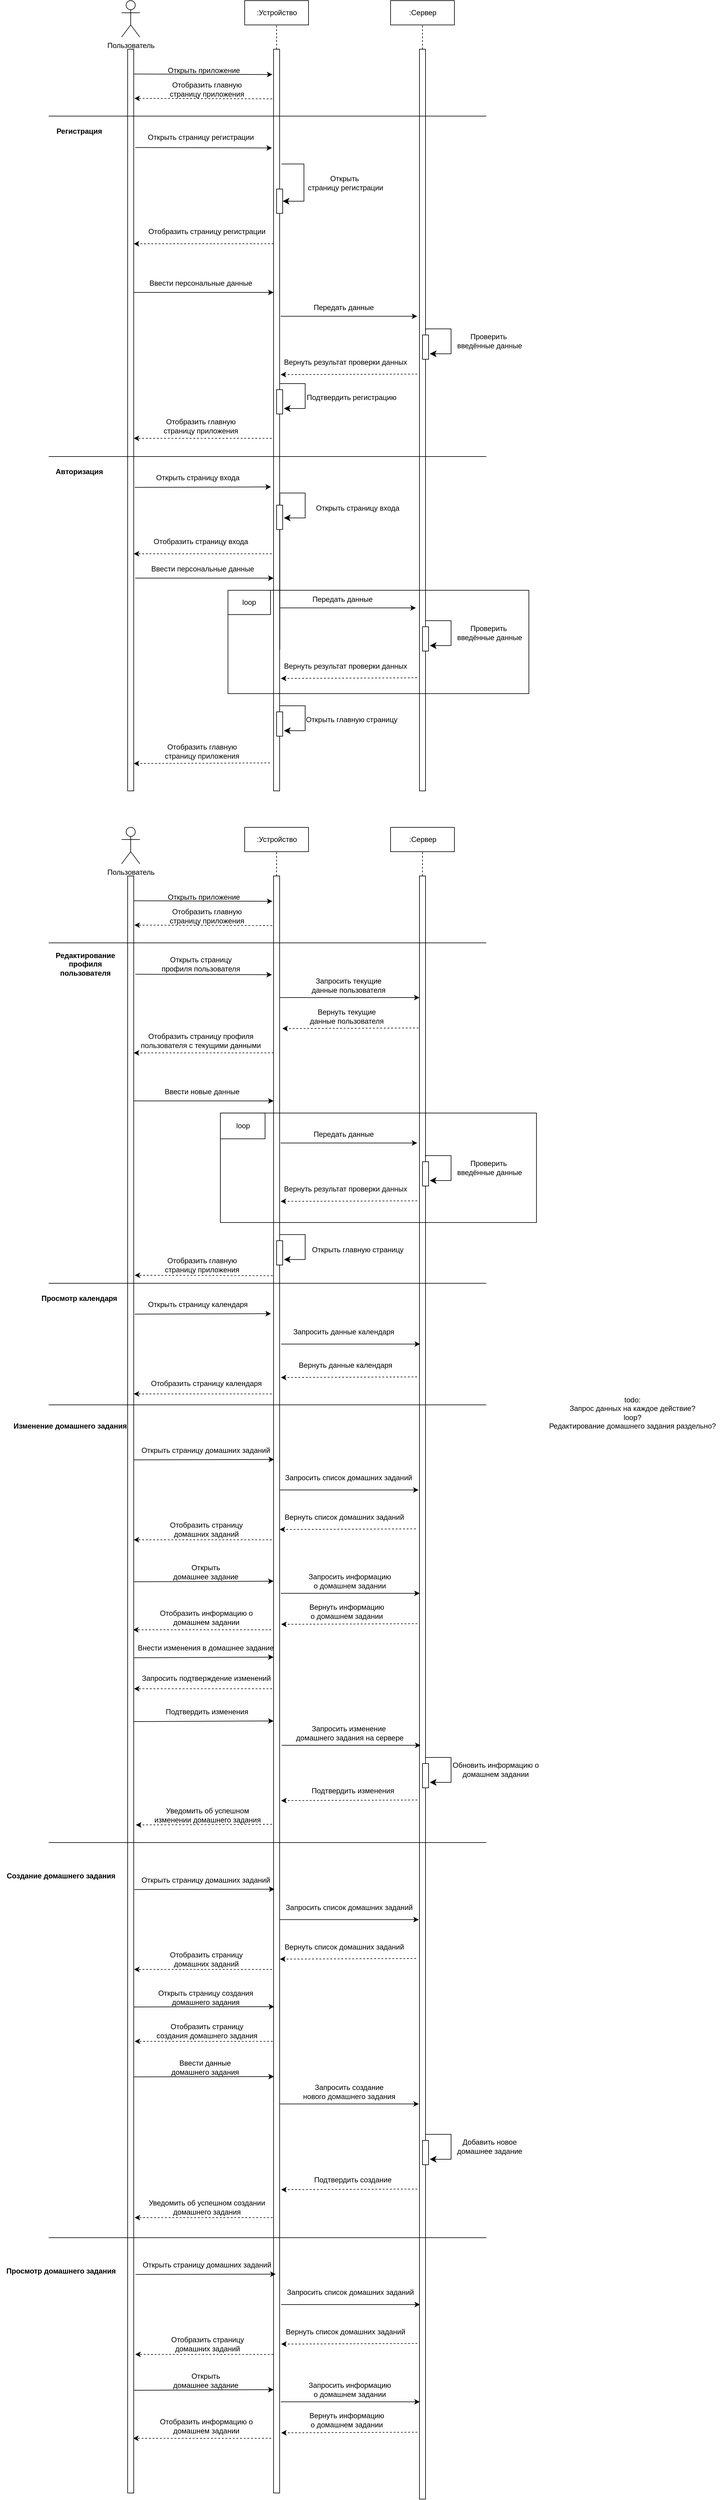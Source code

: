<mxfile version="24.0.2" type="device">
  <diagram id="prtHgNgQTEPvFCAcTncT" name="Page-1">
    <mxGraphModel dx="1270" dy="1167" grid="1" gridSize="10" guides="1" tooltips="1" connect="1" arrows="1" fold="1" page="1" pageScale="1" pageWidth="827" pageHeight="1169" math="0" shadow="0">
      <root>
        <mxCell id="0" />
        <mxCell id="1" parent="0" />
        <mxCell id="lB9Hfs0PU4jBC6-gUC3o-2" value="" style="rounded=0;whiteSpace=wrap;html=1;" parent="1" vertex="1">
          <mxGeometry x="210" y="160" width="10" height="800" as="geometry" />
        </mxCell>
        <mxCell id="lB9Hfs0PU4jBC6-gUC3o-3" value="" style="rounded=0;whiteSpace=wrap;html=1;" parent="1" vertex="1">
          <mxGeometry x="450" y="160" width="10" height="800" as="geometry" />
        </mxCell>
        <mxCell id="lB9Hfs0PU4jBC6-gUC3o-4" value="" style="rounded=0;whiteSpace=wrap;html=1;" parent="1" vertex="1">
          <mxGeometry x="690" y="160" width="10" height="800" as="geometry" />
        </mxCell>
        <mxCell id="lB9Hfs0PU4jBC6-gUC3o-5" value="Пользователь" style="shape=umlActor;verticalLabelPosition=bottom;verticalAlign=top;html=1;outlineConnect=0;" parent="1" vertex="1">
          <mxGeometry x="200" y="80" width="30" height="60" as="geometry" />
        </mxCell>
        <mxCell id="lB9Hfs0PU4jBC6-gUC3o-11" value="" style="group" parent="1" vertex="1" connectable="0">
          <mxGeometry x="402.5" y="80" width="105" height="40" as="geometry" />
        </mxCell>
        <mxCell id="lB9Hfs0PU4jBC6-gUC3o-8" value="" style="rounded=0;whiteSpace=wrap;html=1;" parent="lB9Hfs0PU4jBC6-gUC3o-11" vertex="1">
          <mxGeometry width="105" height="40" as="geometry" />
        </mxCell>
        <mxCell id="lB9Hfs0PU4jBC6-gUC3o-10" value=":Устройство" style="text;html=1;align=center;verticalAlign=middle;resizable=0;points=[];autosize=1;strokeColor=none;fillColor=none;" parent="lB9Hfs0PU4jBC6-gUC3o-11" vertex="1">
          <mxGeometry x="7.5" y="5" width="90" height="30" as="geometry" />
        </mxCell>
        <mxCell id="lB9Hfs0PU4jBC6-gUC3o-12" value="" style="group" parent="1" vertex="1" connectable="0">
          <mxGeometry x="642.5" y="80" width="105" height="40" as="geometry" />
        </mxCell>
        <mxCell id="lB9Hfs0PU4jBC6-gUC3o-13" value="" style="rounded=0;whiteSpace=wrap;html=1;" parent="lB9Hfs0PU4jBC6-gUC3o-12" vertex="1">
          <mxGeometry width="105" height="40" as="geometry" />
        </mxCell>
        <mxCell id="lB9Hfs0PU4jBC6-gUC3o-14" value=":Сервер" style="text;html=1;align=center;verticalAlign=middle;resizable=0;points=[];autosize=1;strokeColor=none;fillColor=none;" parent="lB9Hfs0PU4jBC6-gUC3o-12" vertex="1">
          <mxGeometry x="17.5" y="5" width="70" height="30" as="geometry" />
        </mxCell>
        <mxCell id="lB9Hfs0PU4jBC6-gUC3o-17" value="" style="endArrow=none;dashed=1;html=1;rounded=0;entryX=0.5;entryY=1;entryDx=0;entryDy=0;exitX=0.5;exitY=0;exitDx=0;exitDy=0;" parent="1" source="lB9Hfs0PU4jBC6-gUC3o-3" target="lB9Hfs0PU4jBC6-gUC3o-8" edge="1">
          <mxGeometry width="50" height="50" relative="1" as="geometry">
            <mxPoint x="520" y="210" as="sourcePoint" />
            <mxPoint x="570" y="160" as="targetPoint" />
          </mxGeometry>
        </mxCell>
        <mxCell id="lB9Hfs0PU4jBC6-gUC3o-18" value="" style="endArrow=none;dashed=1;html=1;rounded=0;entryX=0.5;entryY=1;entryDx=0;entryDy=0;exitX=0.5;exitY=0;exitDx=0;exitDy=0;" parent="1" source="lB9Hfs0PU4jBC6-gUC3o-4" target="lB9Hfs0PU4jBC6-gUC3o-13" edge="1">
          <mxGeometry width="50" height="50" relative="1" as="geometry">
            <mxPoint x="465" y="170" as="sourcePoint" />
            <mxPoint x="465" y="130" as="targetPoint" />
          </mxGeometry>
        </mxCell>
        <mxCell id="lB9Hfs0PU4jBC6-gUC3o-21" value="" style="group" parent="1" vertex="1" connectable="0">
          <mxGeometry x="265" y="180" width="140" height="30" as="geometry" />
        </mxCell>
        <mxCell id="lB9Hfs0PU4jBC6-gUC3o-19" value="" style="endArrow=classic;html=1;rounded=0;exitX=1.029;exitY=0.051;exitDx=0;exitDy=0;exitPerimeter=0;entryX=-0.19;entryY=0.052;entryDx=0;entryDy=0;entryPerimeter=0;" parent="lB9Hfs0PU4jBC6-gUC3o-21" source="lB9Hfs0PU4jBC6-gUC3o-2" target="lB9Hfs0PU4jBC6-gUC3o-3" edge="1">
          <mxGeometry width="50" height="50" relative="1" as="geometry">
            <mxPoint x="-5" y="80" as="sourcePoint" />
            <mxPoint x="45" y="30" as="targetPoint" />
          </mxGeometry>
        </mxCell>
        <mxCell id="lB9Hfs0PU4jBC6-gUC3o-20" value="Открыть приложение" style="text;html=1;align=center;verticalAlign=middle;resizable=0;points=[];autosize=1;strokeColor=none;fillColor=none;" parent="lB9Hfs0PU4jBC6-gUC3o-21" vertex="1">
          <mxGeometry width="140" height="30" as="geometry" />
        </mxCell>
        <mxCell id="lB9Hfs0PU4jBC6-gUC3o-26" value="" style="endArrow=none;html=1;rounded=0;" parent="1" edge="1">
          <mxGeometry width="50" height="50" relative="1" as="geometry">
            <mxPoint x="80" y="270" as="sourcePoint" />
            <mxPoint x="800" y="270" as="targetPoint" />
          </mxGeometry>
        </mxCell>
        <mxCell id="lB9Hfs0PU4jBC6-gUC3o-27" value="&lt;b&gt;Регистрация&lt;/b&gt;" style="text;html=1;align=center;verticalAlign=middle;resizable=0;points=[];autosize=1;strokeColor=none;fillColor=none;" parent="1" vertex="1">
          <mxGeometry x="80" y="280" width="100" height="30" as="geometry" />
        </mxCell>
        <mxCell id="lB9Hfs0PU4jBC6-gUC3o-30" value="" style="group" parent="1" vertex="1" connectable="0">
          <mxGeometry x="265" y="285" width="165" height="40" as="geometry" />
        </mxCell>
        <mxCell id="lB9Hfs0PU4jBC6-gUC3o-28" value="" style="endArrow=classic;html=1;rounded=0;exitX=1.267;exitY=0.202;exitDx=0;exitDy=0;exitPerimeter=0;entryX=-0.267;entryY=0.203;entryDx=0;entryDy=0;entryPerimeter=0;" parent="lB9Hfs0PU4jBC6-gUC3o-30" source="lB9Hfs0PU4jBC6-gUC3o-2" target="lB9Hfs0PU4jBC6-gUC3o-3" edge="1">
          <mxGeometry width="50" height="50" relative="1" as="geometry">
            <mxPoint x="55" y="105" as="sourcePoint" />
            <mxPoint x="105" y="55" as="targetPoint" />
          </mxGeometry>
        </mxCell>
        <mxCell id="lB9Hfs0PU4jBC6-gUC3o-29" value="Открыть страницу&amp;nbsp;&lt;span style=&quot;background-color: initial;&quot;&gt;регистрации&lt;/span&gt;" style="text;html=1;align=center;verticalAlign=middle;resizable=0;points=[];autosize=1;strokeColor=none;fillColor=none;" parent="lB9Hfs0PU4jBC6-gUC3o-30" vertex="1">
          <mxGeometry x="-35" y="5" width="200" height="30" as="geometry" />
        </mxCell>
        <mxCell id="lB9Hfs0PU4jBC6-gUC3o-32" value="" style="group" parent="1" vertex="1" connectable="0">
          <mxGeometry x="265" y="206" width="150" height="40" as="geometry" />
        </mxCell>
        <mxCell id="lB9Hfs0PU4jBC6-gUC3o-22" value="" style="endArrow=classic;html=1;rounded=0;entryX=1.105;entryY=0.101;entryDx=0;entryDy=0;entryPerimeter=0;exitX=-0.229;exitY=0.102;exitDx=0;exitDy=0;exitPerimeter=0;dashed=1;" parent="lB9Hfs0PU4jBC6-gUC3o-32" source="lB9Hfs0PU4jBC6-gUC3o-3" target="lB9Hfs0PU4jBC6-gUC3o-2" edge="1">
          <mxGeometry width="50" height="50" relative="1" as="geometry">
            <mxPoint x="90" y="74" as="sourcePoint" />
            <mxPoint x="140" y="24" as="targetPoint" />
          </mxGeometry>
        </mxCell>
        <mxCell id="lB9Hfs0PU4jBC6-gUC3o-23" value="Отобразить главную&lt;div&gt;страницу приложения&lt;/div&gt;" style="text;html=1;align=center;verticalAlign=middle;resizable=0;points=[];autosize=1;strokeColor=none;fillColor=none;" parent="lB9Hfs0PU4jBC6-gUC3o-32" vertex="1">
          <mxGeometry width="150" height="40" as="geometry" />
        </mxCell>
        <mxCell id="lB9Hfs0PU4jBC6-gUC3o-36" value="" style="group" parent="1" vertex="1" connectable="0">
          <mxGeometry x="265" y="440" width="185" height="40" as="geometry" />
        </mxCell>
        <mxCell id="lB9Hfs0PU4jBC6-gUC3o-33" value="" style="group" parent="lB9Hfs0PU4jBC6-gUC3o-36" vertex="1" connectable="0">
          <mxGeometry width="185" height="40" as="geometry" />
        </mxCell>
        <mxCell id="lB9Hfs0PU4jBC6-gUC3o-35" value="Отобразить страницу регистрации" style="text;html=1;align=center;verticalAlign=middle;resizable=0;points=[];autosize=1;strokeColor=none;fillColor=none;" parent="lB9Hfs0PU4jBC6-gUC3o-33" vertex="1">
          <mxGeometry x="-35" y="5" width="220" height="30" as="geometry" />
        </mxCell>
        <mxCell id="lB9Hfs0PU4jBC6-gUC3o-34" value="" style="endArrow=classic;html=1;rounded=0;entryX=1;entryY=0.25;entryDx=0;entryDy=0;exitX=0;exitY=0.25;exitDx=0;exitDy=0;dashed=1;" parent="1" edge="1">
          <mxGeometry width="50" height="50" relative="1" as="geometry">
            <mxPoint x="450" y="480.0" as="sourcePoint" />
            <mxPoint x="220.0" y="480" as="targetPoint" />
          </mxGeometry>
        </mxCell>
        <mxCell id="lB9Hfs0PU4jBC6-gUC3o-37" value="" style="rounded=0;whiteSpace=wrap;html=1;" parent="1" vertex="1">
          <mxGeometry x="455" y="390" width="10" height="40" as="geometry" />
        </mxCell>
        <mxCell id="lB9Hfs0PU4jBC6-gUC3o-38" value="" style="edgeStyle=segmentEdgeStyle;endArrow=classic;html=1;curved=0;rounded=0;endSize=8;startSize=8;sourcePerimeterSpacing=0;targetPerimeterSpacing=0;exitX=1.3;exitY=0.236;exitDx=0;exitDy=0;exitPerimeter=0;entryX=1;entryY=0.5;entryDx=0;entryDy=0;" parent="1" source="lB9Hfs0PU4jBC6-gUC3o-3" target="lB9Hfs0PU4jBC6-gUC3o-37" edge="1">
          <mxGeometry width="100" relative="1" as="geometry">
            <mxPoint x="450" y="340" as="sourcePoint" />
            <mxPoint x="470" y="410" as="targetPoint" />
            <Array as="points">
              <mxPoint x="500" y="349" />
              <mxPoint x="500" y="410" />
            </Array>
          </mxGeometry>
        </mxCell>
        <mxCell id="lB9Hfs0PU4jBC6-gUC3o-39" value="Открыть&amp;nbsp;&lt;div&gt;страницу регистрации&lt;/div&gt;" style="text;html=1;align=center;verticalAlign=middle;resizable=0;points=[];autosize=1;strokeColor=none;fillColor=none;" parent="1" vertex="1">
          <mxGeometry x="492.5" y="360" width="150" height="40" as="geometry" />
        </mxCell>
        <mxCell id="lB9Hfs0PU4jBC6-gUC3o-40" value="" style="endArrow=classic;html=1;rounded=0;exitX=1;exitY=0.5;exitDx=0;exitDy=0;entryX=0;entryY=0.5;entryDx=0;entryDy=0;" parent="1" source="lB9Hfs0PU4jBC6-gUC3o-2" target="lB9Hfs0PU4jBC6-gUC3o-3" edge="1">
          <mxGeometry width="50" height="50" relative="1" as="geometry">
            <mxPoint x="280" y="570" as="sourcePoint" />
            <mxPoint x="330" y="520" as="targetPoint" />
          </mxGeometry>
        </mxCell>
        <mxCell id="lB9Hfs0PU4jBC6-gUC3o-41" value="Ввести персональные данные" style="text;html=1;align=center;verticalAlign=middle;resizable=0;points=[];autosize=1;strokeColor=none;fillColor=none;" parent="1" vertex="1">
          <mxGeometry x="235" y="530" width="190" height="30" as="geometry" />
        </mxCell>
        <mxCell id="lB9Hfs0PU4jBC6-gUC3o-43" value="" style="endArrow=classic;html=1;rounded=0;exitX=1.167;exitY=0.549;exitDx=0;exitDy=0;exitPerimeter=0;entryX=-0.367;entryY=0.549;entryDx=0;entryDy=0;entryPerimeter=0;" parent="1" source="lB9Hfs0PU4jBC6-gUC3o-3" target="lB9Hfs0PU4jBC6-gUC3o-4" edge="1">
          <mxGeometry width="50" height="50" relative="1" as="geometry">
            <mxPoint x="540" y="690" as="sourcePoint" />
            <mxPoint x="590" y="640" as="targetPoint" />
          </mxGeometry>
        </mxCell>
        <mxCell id="lB9Hfs0PU4jBC6-gUC3o-44" value="Передать данные" style="text;html=1;align=center;verticalAlign=middle;resizable=0;points=[];autosize=1;strokeColor=none;fillColor=none;" parent="1" vertex="1">
          <mxGeometry x="505" y="570" width="120" height="30" as="geometry" />
        </mxCell>
        <mxCell id="lB9Hfs0PU4jBC6-gUC3o-45" value="" style="rounded=0;whiteSpace=wrap;html=1;" parent="1" vertex="1">
          <mxGeometry x="695" y="630" width="10" height="40" as="geometry" />
        </mxCell>
        <mxCell id="lB9Hfs0PU4jBC6-gUC3o-46" value="" style="edgeStyle=segmentEdgeStyle;endArrow=classic;html=1;curved=0;rounded=0;endSize=8;startSize=8;sourcePerimeterSpacing=0;targetPerimeterSpacing=0;entryX=1;entryY=0.5;entryDx=0;entryDy=0;exitX=1.033;exitY=0.577;exitDx=0;exitDy=0;exitPerimeter=0;" parent="1" source="lB9Hfs0PU4jBC6-gUC3o-4" edge="1">
          <mxGeometry width="100" relative="1" as="geometry">
            <mxPoint x="705" y="620" as="sourcePoint" />
            <mxPoint x="707" y="661" as="targetPoint" />
            <Array as="points">
              <mxPoint x="700" y="620" />
              <mxPoint x="742" y="620" />
              <mxPoint x="742" y="661" />
            </Array>
          </mxGeometry>
        </mxCell>
        <mxCell id="lB9Hfs0PU4jBC6-gUC3o-47" value="Проверить&amp;nbsp;&lt;div&gt;введённые данные&lt;/div&gt;" style="text;html=1;align=center;verticalAlign=middle;resizable=0;points=[];autosize=1;strokeColor=none;fillColor=none;" parent="1" vertex="1">
          <mxGeometry x="740" y="620" width="130" height="40" as="geometry" />
        </mxCell>
        <mxCell id="lB9Hfs0PU4jBC6-gUC3o-48" value="" style="endArrow=classic;html=1;rounded=0;exitX=-0.367;exitY=0.668;exitDx=0;exitDy=0;exitPerimeter=0;entryX=1.167;entryY=0.669;entryDx=0;entryDy=0;entryPerimeter=0;dashed=1;" parent="1" source="lB9Hfs0PU4jBC6-gUC3o-4" target="lB9Hfs0PU4jBC6-gUC3o-3" edge="1">
          <mxGeometry width="50" height="50" relative="1" as="geometry">
            <mxPoint x="600" y="760" as="sourcePoint" />
            <mxPoint x="650" y="710" as="targetPoint" />
          </mxGeometry>
        </mxCell>
        <mxCell id="lB9Hfs0PU4jBC6-gUC3o-49" value="Вернуть результат проверки данных" style="text;html=1;align=center;verticalAlign=middle;resizable=0;points=[];autosize=1;strokeColor=none;fillColor=none;" parent="1" vertex="1">
          <mxGeometry x="452.5" y="660" width="230" height="30" as="geometry" />
        </mxCell>
        <mxCell id="lB9Hfs0PU4jBC6-gUC3o-50" value="" style="rounded=0;whiteSpace=wrap;html=1;" parent="1" vertex="1">
          <mxGeometry x="455" y="720" width="10" height="40" as="geometry" />
        </mxCell>
        <mxCell id="lB9Hfs0PU4jBC6-gUC3o-52" value="" style="edgeStyle=segmentEdgeStyle;endArrow=classic;html=1;curved=0;rounded=0;endSize=8;startSize=8;sourcePerimeterSpacing=0;targetPerimeterSpacing=0;entryX=1;entryY=0.5;entryDx=0;entryDy=0;exitX=1.033;exitY=0.577;exitDx=0;exitDy=0;exitPerimeter=0;" parent="1" edge="1">
          <mxGeometry width="100" relative="1" as="geometry">
            <mxPoint x="460" y="712" as="sourcePoint" />
            <mxPoint x="467" y="751" as="targetPoint" />
            <Array as="points">
              <mxPoint x="460" y="710" />
              <mxPoint x="502" y="710" />
              <mxPoint x="502" y="751" />
            </Array>
          </mxGeometry>
        </mxCell>
        <mxCell id="lB9Hfs0PU4jBC6-gUC3o-53" value="Подтвердить регистрацию" style="text;html=1;align=center;verticalAlign=middle;resizable=0;points=[];autosize=1;strokeColor=none;fillColor=none;" parent="1" vertex="1">
          <mxGeometry x="492.5" y="718" width="170" height="30" as="geometry" />
        </mxCell>
        <mxCell id="lB9Hfs0PU4jBC6-gUC3o-55" value="" style="endArrow=classic;html=1;rounded=0;exitX=-0.3;exitY=0.8;exitDx=0;exitDy=0;exitPerimeter=0;dashed=1;" parent="1" source="lB9Hfs0PU4jBC6-gUC3o-3" edge="1">
          <mxGeometry width="50" height="50" relative="1" as="geometry">
            <mxPoint x="340" y="850" as="sourcePoint" />
            <mxPoint x="220" y="800" as="targetPoint" />
          </mxGeometry>
        </mxCell>
        <mxCell id="lB9Hfs0PU4jBC6-gUC3o-56" value="" style="group" parent="1" vertex="1" connectable="0">
          <mxGeometry x="255" y="760" width="150" height="40" as="geometry" />
        </mxCell>
        <mxCell id="lB9Hfs0PU4jBC6-gUC3o-58" value="Отобразить главную&lt;div&gt;страницу приложения&lt;/div&gt;" style="text;html=1;align=center;verticalAlign=middle;resizable=0;points=[];autosize=1;strokeColor=none;fillColor=none;" parent="lB9Hfs0PU4jBC6-gUC3o-56" vertex="1">
          <mxGeometry width="150" height="40" as="geometry" />
        </mxCell>
        <mxCell id="lB9Hfs0PU4jBC6-gUC3o-59" value="" style="endArrow=none;html=1;rounded=0;" parent="1" edge="1">
          <mxGeometry width="50" height="50" relative="1" as="geometry">
            <mxPoint x="80" y="830" as="sourcePoint" />
            <mxPoint x="800" y="830" as="targetPoint" />
          </mxGeometry>
        </mxCell>
        <mxCell id="lB9Hfs0PU4jBC6-gUC3o-60" value="&lt;b&gt;Авторизация&lt;/b&gt;" style="text;html=1;align=center;verticalAlign=middle;resizable=0;points=[];autosize=1;strokeColor=none;fillColor=none;" parent="1" vertex="1">
          <mxGeometry x="80" y="840" width="100" height="30" as="geometry" />
        </mxCell>
        <mxCell id="lB9Hfs0PU4jBC6-gUC3o-62" value="" style="edgeStyle=none;orthogonalLoop=1;jettySize=auto;html=1;rounded=0;exitX=1.176;exitY=0.901;exitDx=0;exitDy=0;exitPerimeter=0;entryX=-0.424;entryY=0.9;entryDx=0;entryDy=0;entryPerimeter=0;" parent="1" source="lB9Hfs0PU4jBC6-gUC3o-2" target="lB9Hfs0PU4jBC6-gUC3o-3" edge="1">
          <mxGeometry width="100" relative="1" as="geometry">
            <mxPoint x="250" y="920" as="sourcePoint" />
            <mxPoint x="350" y="920" as="targetPoint" />
            <Array as="points" />
          </mxGeometry>
        </mxCell>
        <mxCell id="lB9Hfs0PU4jBC6-gUC3o-63" value="Открыть страницу входа" style="text;html=1;align=center;verticalAlign=middle;resizable=0;points=[];autosize=1;strokeColor=none;fillColor=none;" parent="1" vertex="1">
          <mxGeometry x="245" y="850" width="160" height="30" as="geometry" />
        </mxCell>
        <mxCell id="lB9Hfs0PU4jBC6-gUC3o-65" value="" style="edgeStyle=segmentEdgeStyle;endArrow=classic;html=1;curved=0;rounded=0;endSize=8;startSize=8;sourcePerimeterSpacing=0;targetPerimeterSpacing=0;entryX=1;entryY=0.5;entryDx=0;entryDy=0;exitX=1.033;exitY=0.577;exitDx=0;exitDy=0;exitPerimeter=0;" parent="1" source="lB9Hfs0PU4jBC6-gUC3o-66" edge="1">
          <mxGeometry width="100" relative="1" as="geometry">
            <mxPoint x="460" y="892" as="sourcePoint" />
            <mxPoint x="467" y="931" as="targetPoint" />
            <Array as="points">
              <mxPoint x="460" y="890" />
              <mxPoint x="502" y="890" />
              <mxPoint x="502" y="931" />
            </Array>
          </mxGeometry>
        </mxCell>
        <mxCell id="lB9Hfs0PU4jBC6-gUC3o-66" value="" style="whiteSpace=wrap;html=1;" parent="1" vertex="1">
          <mxGeometry x="450" y="830" width="10" height="550" as="geometry" />
        </mxCell>
        <mxCell id="lB9Hfs0PU4jBC6-gUC3o-64" value="" style="rounded=0;whiteSpace=wrap;html=1;" parent="1" vertex="1">
          <mxGeometry x="455" y="910" width="10" height="40" as="geometry" />
        </mxCell>
        <mxCell id="lB9Hfs0PU4jBC6-gUC3o-68" value="" style="whiteSpace=wrap;html=1;" parent="1" vertex="1">
          <mxGeometry x="690" y="830" width="10" height="550" as="geometry" />
        </mxCell>
        <mxCell id="lB9Hfs0PU4jBC6-gUC3o-69" value="" style="whiteSpace=wrap;html=1;" parent="1" vertex="1">
          <mxGeometry x="210" y="830" width="10" height="550" as="geometry" />
        </mxCell>
        <mxCell id="lB9Hfs0PU4jBC6-gUC3o-70" value="" style="endArrow=classic;html=1;rounded=0;exitX=-0.3;exitY=0.8;exitDx=0;exitDy=0;exitPerimeter=0;dashed=1;" parent="1" edge="1">
          <mxGeometry width="50" height="50" relative="1" as="geometry">
            <mxPoint x="447" y="990" as="sourcePoint" />
            <mxPoint x="220" y="990" as="targetPoint" />
          </mxGeometry>
        </mxCell>
        <mxCell id="lB9Hfs0PU4jBC6-gUC3o-71" value="" style="group" parent="1" vertex="1" connectable="0">
          <mxGeometry x="255" y="950" width="165" height="40" as="geometry" />
        </mxCell>
        <mxCell id="lB9Hfs0PU4jBC6-gUC3o-72" value="Отобразить страницу входа" style="text;html=1;align=center;verticalAlign=middle;resizable=0;points=[];autosize=1;strokeColor=none;fillColor=none;" parent="lB9Hfs0PU4jBC6-gUC3o-71" vertex="1">
          <mxGeometry x="-15" y="5" width="180" height="30" as="geometry" />
        </mxCell>
        <mxCell id="lB9Hfs0PU4jBC6-gUC3o-73" value="" style="endArrow=classic;html=1;rounded=0;exitX=1;exitY=0.5;exitDx=0;exitDy=0;entryX=0;entryY=0.5;entryDx=0;entryDy=0;" parent="1" edge="1">
          <mxGeometry width="50" height="50" relative="1" as="geometry">
            <mxPoint x="222.5" y="1030" as="sourcePoint" />
            <mxPoint x="450" y="1030" as="targetPoint" />
          </mxGeometry>
        </mxCell>
        <mxCell id="lB9Hfs0PU4jBC6-gUC3o-74" value="Ввести персональные данные" style="text;html=1;align=center;verticalAlign=middle;resizable=0;points=[];autosize=1;strokeColor=none;fillColor=none;" parent="1" vertex="1">
          <mxGeometry x="237.5" y="1000" width="190" height="30" as="geometry" />
        </mxCell>
        <mxCell id="lB9Hfs0PU4jBC6-gUC3o-75" value="" style="endArrow=classic;html=1;rounded=0;exitX=1.167;exitY=0.549;exitDx=0;exitDy=0;exitPerimeter=0;entryX=-0.367;entryY=0.549;entryDx=0;entryDy=0;entryPerimeter=0;" parent="1" edge="1">
          <mxGeometry width="50" height="50" relative="1" as="geometry">
            <mxPoint x="460" y="1079" as="sourcePoint" />
            <mxPoint x="684" y="1079" as="targetPoint" />
          </mxGeometry>
        </mxCell>
        <mxCell id="lB9Hfs0PU4jBC6-gUC3o-76" value="Передать данные" style="text;html=1;align=center;verticalAlign=middle;resizable=0;points=[];autosize=1;strokeColor=none;fillColor=none;" parent="1" vertex="1">
          <mxGeometry x="503" y="1050" width="120" height="30" as="geometry" />
        </mxCell>
        <mxCell id="lB9Hfs0PU4jBC6-gUC3o-77" value="Проверить&amp;nbsp;&lt;div&gt;введённые данные&lt;/div&gt;" style="text;html=1;align=center;verticalAlign=middle;resizable=0;points=[];autosize=1;strokeColor=none;fillColor=none;" parent="1" vertex="1">
          <mxGeometry x="740" y="1100" width="130" height="40" as="geometry" />
        </mxCell>
        <mxCell id="lB9Hfs0PU4jBC6-gUC3o-78" value="" style="edgeStyle=segmentEdgeStyle;endArrow=classic;html=1;curved=0;rounded=0;endSize=8;startSize=8;sourcePerimeterSpacing=0;targetPerimeterSpacing=0;entryX=1;entryY=0.5;entryDx=0;entryDy=0;exitX=1.033;exitY=0.577;exitDx=0;exitDy=0;exitPerimeter=0;" parent="1" edge="1">
          <mxGeometry width="100" relative="1" as="geometry">
            <mxPoint x="700" y="1102" as="sourcePoint" />
            <mxPoint x="707" y="1141" as="targetPoint" />
            <Array as="points">
              <mxPoint x="700" y="1100" />
              <mxPoint x="742" y="1100" />
              <mxPoint x="742" y="1141" />
            </Array>
          </mxGeometry>
        </mxCell>
        <mxCell id="lB9Hfs0PU4jBC6-gUC3o-79" value="" style="rounded=0;whiteSpace=wrap;html=1;" parent="1" vertex="1">
          <mxGeometry x="695" y="1110" width="10" height="40" as="geometry" />
        </mxCell>
        <mxCell id="lB9Hfs0PU4jBC6-gUC3o-80" value="Вернуть результат проверки данных" style="text;html=1;align=center;verticalAlign=middle;resizable=0;points=[];autosize=1;strokeColor=none;fillColor=none;" parent="1" vertex="1">
          <mxGeometry x="452.5" y="1160" width="230" height="30" as="geometry" />
        </mxCell>
        <mxCell id="lB9Hfs0PU4jBC6-gUC3o-81" value="" style="endArrow=classic;html=1;rounded=0;exitX=-0.367;exitY=0.668;exitDx=0;exitDy=0;exitPerimeter=0;entryX=1.167;entryY=0.669;entryDx=0;entryDy=0;entryPerimeter=0;dashed=1;" parent="1" edge="1">
          <mxGeometry width="50" height="50" relative="1" as="geometry">
            <mxPoint x="686" y="1194" as="sourcePoint" />
            <mxPoint x="462" y="1195" as="targetPoint" />
          </mxGeometry>
        </mxCell>
        <mxCell id="lB9Hfs0PU4jBC6-gUC3o-82" value="" style="rounded=0;whiteSpace=wrap;html=1;" parent="1" vertex="1">
          <mxGeometry x="455" y="1250" width="10" height="40" as="geometry" />
        </mxCell>
        <mxCell id="lB9Hfs0PU4jBC6-gUC3o-83" value="" style="edgeStyle=segmentEdgeStyle;endArrow=classic;html=1;curved=0;rounded=0;endSize=8;startSize=8;sourcePerimeterSpacing=0;targetPerimeterSpacing=0;entryX=1;entryY=0.5;entryDx=0;entryDy=0;exitX=1.033;exitY=0.577;exitDx=0;exitDy=0;exitPerimeter=0;" parent="1" edge="1">
          <mxGeometry width="100" relative="1" as="geometry">
            <mxPoint x="460" y="1242" as="sourcePoint" />
            <mxPoint x="467" y="1281" as="targetPoint" />
            <Array as="points">
              <mxPoint x="460" y="1240" />
              <mxPoint x="502" y="1240" />
              <mxPoint x="502" y="1281" />
            </Array>
          </mxGeometry>
        </mxCell>
        <mxCell id="lB9Hfs0PU4jBC6-gUC3o-84" value="Открыть главную страницу" style="text;html=1;align=center;verticalAlign=middle;resizable=0;points=[];autosize=1;strokeColor=none;fillColor=none;" parent="1" vertex="1">
          <mxGeometry x="492.5" y="1248" width="170" height="30" as="geometry" />
        </mxCell>
        <mxCell id="lB9Hfs0PU4jBC6-gUC3o-85" value="" style="endArrow=classic;html=1;rounded=0;exitX=-0.367;exitY=0.668;exitDx=0;exitDy=0;exitPerimeter=0;entryX=1.167;entryY=0.669;entryDx=0;entryDy=0;entryPerimeter=0;dashed=1;" parent="1" edge="1">
          <mxGeometry width="50" height="50" relative="1" as="geometry">
            <mxPoint x="444" y="1334" as="sourcePoint" />
            <mxPoint x="220" y="1335" as="targetPoint" />
          </mxGeometry>
        </mxCell>
        <mxCell id="lB9Hfs0PU4jBC6-gUC3o-86" value="Отобразить главную&lt;div&gt;страницу приложения&lt;/div&gt;" style="text;html=1;align=center;verticalAlign=middle;resizable=0;points=[];autosize=1;strokeColor=none;fillColor=none;" parent="1" vertex="1">
          <mxGeometry x="256.5" y="1295" width="150" height="40" as="geometry" />
        </mxCell>
        <mxCell id="lB9Hfs0PU4jBC6-gUC3o-88" value="" style="rounded=0;whiteSpace=wrap;html=1;" parent="1" vertex="1">
          <mxGeometry x="210" y="1520" width="10" height="800" as="geometry" />
        </mxCell>
        <mxCell id="lB9Hfs0PU4jBC6-gUC3o-89" value="" style="rounded=0;whiteSpace=wrap;html=1;" parent="1" vertex="1">
          <mxGeometry x="450" y="1520" width="10" height="800" as="geometry" />
        </mxCell>
        <mxCell id="lB9Hfs0PU4jBC6-gUC3o-90" value="" style="rounded=0;whiteSpace=wrap;html=1;" parent="1" vertex="1">
          <mxGeometry x="690" y="1520" width="10" height="800" as="geometry" />
        </mxCell>
        <mxCell id="lB9Hfs0PU4jBC6-gUC3o-91" value="Пользователь" style="shape=umlActor;verticalLabelPosition=bottom;verticalAlign=top;html=1;outlineConnect=0;" parent="1" vertex="1">
          <mxGeometry x="200" y="1440" width="30" height="60" as="geometry" />
        </mxCell>
        <mxCell id="lB9Hfs0PU4jBC6-gUC3o-92" value="" style="group" parent="1" vertex="1" connectable="0">
          <mxGeometry x="402.5" y="1440" width="105" height="40" as="geometry" />
        </mxCell>
        <mxCell id="lB9Hfs0PU4jBC6-gUC3o-93" value="" style="rounded=0;whiteSpace=wrap;html=1;" parent="lB9Hfs0PU4jBC6-gUC3o-92" vertex="1">
          <mxGeometry width="105" height="40" as="geometry" />
        </mxCell>
        <mxCell id="lB9Hfs0PU4jBC6-gUC3o-94" value=":Устройство" style="text;html=1;align=center;verticalAlign=middle;resizable=0;points=[];autosize=1;strokeColor=none;fillColor=none;" parent="lB9Hfs0PU4jBC6-gUC3o-92" vertex="1">
          <mxGeometry x="7.5" y="5" width="90" height="30" as="geometry" />
        </mxCell>
        <mxCell id="lB9Hfs0PU4jBC6-gUC3o-95" value="" style="group" parent="1" vertex="1" connectable="0">
          <mxGeometry x="642.5" y="1440" width="105" height="40" as="geometry" />
        </mxCell>
        <mxCell id="lB9Hfs0PU4jBC6-gUC3o-96" value="" style="rounded=0;whiteSpace=wrap;html=1;" parent="lB9Hfs0PU4jBC6-gUC3o-95" vertex="1">
          <mxGeometry width="105" height="40" as="geometry" />
        </mxCell>
        <mxCell id="lB9Hfs0PU4jBC6-gUC3o-97" value=":Сервер" style="text;html=1;align=center;verticalAlign=middle;resizable=0;points=[];autosize=1;strokeColor=none;fillColor=none;" parent="lB9Hfs0PU4jBC6-gUC3o-95" vertex="1">
          <mxGeometry x="17.5" y="5" width="70" height="30" as="geometry" />
        </mxCell>
        <mxCell id="lB9Hfs0PU4jBC6-gUC3o-98" value="" style="endArrow=none;dashed=1;html=1;rounded=0;entryX=0.5;entryY=1;entryDx=0;entryDy=0;exitX=0.5;exitY=0;exitDx=0;exitDy=0;" parent="1" source="lB9Hfs0PU4jBC6-gUC3o-89" target="lB9Hfs0PU4jBC6-gUC3o-93" edge="1">
          <mxGeometry width="50" height="50" relative="1" as="geometry">
            <mxPoint x="520" y="1570" as="sourcePoint" />
            <mxPoint x="570" y="1520" as="targetPoint" />
          </mxGeometry>
        </mxCell>
        <mxCell id="lB9Hfs0PU4jBC6-gUC3o-99" value="" style="endArrow=none;dashed=1;html=1;rounded=0;entryX=0.5;entryY=1;entryDx=0;entryDy=0;exitX=0.5;exitY=0;exitDx=0;exitDy=0;" parent="1" source="lB9Hfs0PU4jBC6-gUC3o-90" target="lB9Hfs0PU4jBC6-gUC3o-96" edge="1">
          <mxGeometry width="50" height="50" relative="1" as="geometry">
            <mxPoint x="465" y="1530" as="sourcePoint" />
            <mxPoint x="465" y="1490" as="targetPoint" />
          </mxGeometry>
        </mxCell>
        <mxCell id="lB9Hfs0PU4jBC6-gUC3o-100" value="" style="group" parent="1" vertex="1" connectable="0">
          <mxGeometry x="265" y="1540" width="140" height="30" as="geometry" />
        </mxCell>
        <mxCell id="lB9Hfs0PU4jBC6-gUC3o-101" value="" style="endArrow=classic;html=1;rounded=0;exitX=1.029;exitY=0.051;exitDx=0;exitDy=0;exitPerimeter=0;entryX=-0.19;entryY=0.052;entryDx=0;entryDy=0;entryPerimeter=0;" parent="lB9Hfs0PU4jBC6-gUC3o-100" source="lB9Hfs0PU4jBC6-gUC3o-88" target="lB9Hfs0PU4jBC6-gUC3o-89" edge="1">
          <mxGeometry width="50" height="50" relative="1" as="geometry">
            <mxPoint x="-5" y="80" as="sourcePoint" />
            <mxPoint x="45" y="30" as="targetPoint" />
          </mxGeometry>
        </mxCell>
        <mxCell id="lB9Hfs0PU4jBC6-gUC3o-102" value="Открыть приложение" style="text;html=1;align=center;verticalAlign=middle;resizable=0;points=[];autosize=1;strokeColor=none;fillColor=none;" parent="lB9Hfs0PU4jBC6-gUC3o-100" vertex="1">
          <mxGeometry width="140" height="30" as="geometry" />
        </mxCell>
        <mxCell id="lB9Hfs0PU4jBC6-gUC3o-103" value="" style="endArrow=none;html=1;rounded=0;" parent="1" edge="1">
          <mxGeometry width="50" height="50" relative="1" as="geometry">
            <mxPoint x="80" y="1630" as="sourcePoint" />
            <mxPoint x="800" y="1630" as="targetPoint" />
          </mxGeometry>
        </mxCell>
        <mxCell id="lB9Hfs0PU4jBC6-gUC3o-104" value="&lt;b&gt;Редактирование&lt;/b&gt;&lt;div&gt;&lt;b&gt;профиля&lt;/b&gt;&lt;/div&gt;&lt;div&gt;&lt;b&gt;пользователя&lt;/b&gt;&lt;/div&gt;" style="text;html=1;align=center;verticalAlign=middle;resizable=0;points=[];autosize=1;strokeColor=none;fillColor=none;" parent="1" vertex="1">
          <mxGeometry x="80" y="1635" width="120" height="60" as="geometry" />
        </mxCell>
        <mxCell id="lB9Hfs0PU4jBC6-gUC3o-105" value="" style="group" parent="1" vertex="1" connectable="0">
          <mxGeometry x="265" y="1645" width="165" height="40" as="geometry" />
        </mxCell>
        <mxCell id="lB9Hfs0PU4jBC6-gUC3o-106" value="" style="endArrow=classic;html=1;rounded=0;exitX=1.267;exitY=0.202;exitDx=0;exitDy=0;exitPerimeter=0;entryX=-0.267;entryY=0.203;entryDx=0;entryDy=0;entryPerimeter=0;" parent="lB9Hfs0PU4jBC6-gUC3o-105" source="lB9Hfs0PU4jBC6-gUC3o-88" target="lB9Hfs0PU4jBC6-gUC3o-89" edge="1">
          <mxGeometry width="50" height="50" relative="1" as="geometry">
            <mxPoint x="55" y="105" as="sourcePoint" />
            <mxPoint x="105" y="55" as="targetPoint" />
          </mxGeometry>
        </mxCell>
        <mxCell id="lB9Hfs0PU4jBC6-gUC3o-107" value="Открыть страницу&lt;div&gt;профиля пользователя&lt;/div&gt;" style="text;html=1;align=center;verticalAlign=middle;resizable=0;points=[];autosize=1;strokeColor=none;fillColor=none;" parent="lB9Hfs0PU4jBC6-gUC3o-105" vertex="1">
          <mxGeometry x="-10" width="150" height="40" as="geometry" />
        </mxCell>
        <mxCell id="lB9Hfs0PU4jBC6-gUC3o-108" value="" style="group" parent="1" vertex="1" connectable="0">
          <mxGeometry x="265" y="1566" width="150" height="40" as="geometry" />
        </mxCell>
        <mxCell id="lB9Hfs0PU4jBC6-gUC3o-109" value="" style="endArrow=classic;html=1;rounded=0;entryX=1.105;entryY=0.101;entryDx=0;entryDy=0;entryPerimeter=0;exitX=-0.229;exitY=0.102;exitDx=0;exitDy=0;exitPerimeter=0;dashed=1;" parent="lB9Hfs0PU4jBC6-gUC3o-108" source="lB9Hfs0PU4jBC6-gUC3o-89" target="lB9Hfs0PU4jBC6-gUC3o-88" edge="1">
          <mxGeometry width="50" height="50" relative="1" as="geometry">
            <mxPoint x="90" y="74" as="sourcePoint" />
            <mxPoint x="140" y="24" as="targetPoint" />
          </mxGeometry>
        </mxCell>
        <mxCell id="lB9Hfs0PU4jBC6-gUC3o-110" value="Отобразить главную&lt;div&gt;страницу приложения&lt;/div&gt;" style="text;html=1;align=center;verticalAlign=middle;resizable=0;points=[];autosize=1;strokeColor=none;fillColor=none;" parent="lB9Hfs0PU4jBC6-gUC3o-108" vertex="1">
          <mxGeometry width="150" height="40" as="geometry" />
        </mxCell>
        <mxCell id="lB9Hfs0PU4jBC6-gUC3o-111" value="" style="group" parent="1" vertex="1" connectable="0">
          <mxGeometry x="255" y="1771" width="185" height="40" as="geometry" />
        </mxCell>
        <mxCell id="lB9Hfs0PU4jBC6-gUC3o-112" value="" style="group" parent="lB9Hfs0PU4jBC6-gUC3o-111" vertex="1" connectable="0">
          <mxGeometry width="185" height="40" as="geometry" />
        </mxCell>
        <mxCell id="lB9Hfs0PU4jBC6-gUC3o-113" value="Отобразить страницу профиля&lt;div&gt;пользователя с текущими данными&lt;/div&gt;" style="text;html=1;align=center;verticalAlign=middle;resizable=0;points=[];autosize=1;strokeColor=none;fillColor=none;" parent="lB9Hfs0PU4jBC6-gUC3o-112" vertex="1">
          <mxGeometry x="-35" width="220" height="40" as="geometry" />
        </mxCell>
        <mxCell id="lB9Hfs0PU4jBC6-gUC3o-114" value="" style="endArrow=classic;html=1;rounded=0;entryX=1;entryY=0.25;entryDx=0;entryDy=0;exitX=0;exitY=0.25;exitDx=0;exitDy=0;dashed=1;" parent="1" edge="1">
          <mxGeometry width="50" height="50" relative="1" as="geometry">
            <mxPoint x="450" y="1811.0" as="sourcePoint" />
            <mxPoint x="220.0" y="1811" as="targetPoint" />
          </mxGeometry>
        </mxCell>
        <mxCell id="lB9Hfs0PU4jBC6-gUC3o-118" value="" style="endArrow=classic;html=1;rounded=0;exitX=1;exitY=0.5;exitDx=0;exitDy=0;entryX=0;entryY=0.5;entryDx=0;entryDy=0;" parent="1" edge="1">
          <mxGeometry width="50" height="50" relative="1" as="geometry">
            <mxPoint x="220.0" y="1890" as="sourcePoint" />
            <mxPoint x="450.0" y="1890" as="targetPoint" />
          </mxGeometry>
        </mxCell>
        <mxCell id="lB9Hfs0PU4jBC6-gUC3o-119" value="Ввести новые данные" style="text;html=1;align=center;verticalAlign=middle;resizable=0;points=[];autosize=1;strokeColor=none;fillColor=none;" parent="1" vertex="1">
          <mxGeometry x="256.5" y="1860" width="150" height="30" as="geometry" />
        </mxCell>
        <mxCell id="lB9Hfs0PU4jBC6-gUC3o-120" value="" style="endArrow=classic;html=1;rounded=0;exitX=1.167;exitY=0.549;exitDx=0;exitDy=0;exitPerimeter=0;entryX=-0.367;entryY=0.549;entryDx=0;entryDy=0;entryPerimeter=0;" parent="1" source="lB9Hfs0PU4jBC6-gUC3o-89" target="lB9Hfs0PU4jBC6-gUC3o-90" edge="1">
          <mxGeometry width="50" height="50" relative="1" as="geometry">
            <mxPoint x="540" y="2050" as="sourcePoint" />
            <mxPoint x="590" y="2000" as="targetPoint" />
          </mxGeometry>
        </mxCell>
        <mxCell id="lB9Hfs0PU4jBC6-gUC3o-121" value="Передать данные" style="text;html=1;align=center;verticalAlign=middle;resizable=0;points=[];autosize=1;strokeColor=none;fillColor=none;" parent="1" vertex="1">
          <mxGeometry x="505" y="1930" width="120" height="30" as="geometry" />
        </mxCell>
        <mxCell id="lB9Hfs0PU4jBC6-gUC3o-122" value="" style="rounded=0;whiteSpace=wrap;html=1;" parent="1" vertex="1">
          <mxGeometry x="695" y="1990" width="10" height="40" as="geometry" />
        </mxCell>
        <mxCell id="lB9Hfs0PU4jBC6-gUC3o-123" value="" style="edgeStyle=segmentEdgeStyle;endArrow=classic;html=1;curved=0;rounded=0;endSize=8;startSize=8;sourcePerimeterSpacing=0;targetPerimeterSpacing=0;entryX=1;entryY=0.5;entryDx=0;entryDy=0;exitX=1.033;exitY=0.577;exitDx=0;exitDy=0;exitPerimeter=0;" parent="1" source="lB9Hfs0PU4jBC6-gUC3o-90" edge="1">
          <mxGeometry width="100" relative="1" as="geometry">
            <mxPoint x="705" y="1980" as="sourcePoint" />
            <mxPoint x="707" y="2021" as="targetPoint" />
            <Array as="points">
              <mxPoint x="700" y="1980" />
              <mxPoint x="742" y="1980" />
              <mxPoint x="742" y="2021" />
            </Array>
          </mxGeometry>
        </mxCell>
        <mxCell id="lB9Hfs0PU4jBC6-gUC3o-124" value="Проверить&amp;nbsp;&lt;div&gt;введённые данные&lt;/div&gt;" style="text;html=1;align=center;verticalAlign=middle;resizable=0;points=[];autosize=1;strokeColor=none;fillColor=none;" parent="1" vertex="1">
          <mxGeometry x="740" y="1980" width="130" height="40" as="geometry" />
        </mxCell>
        <mxCell id="lB9Hfs0PU4jBC6-gUC3o-125" value="" style="endArrow=classic;html=1;rounded=0;exitX=-0.367;exitY=0.668;exitDx=0;exitDy=0;exitPerimeter=0;entryX=1.167;entryY=0.669;entryDx=0;entryDy=0;entryPerimeter=0;dashed=1;" parent="1" source="lB9Hfs0PU4jBC6-gUC3o-90" target="lB9Hfs0PU4jBC6-gUC3o-89" edge="1">
          <mxGeometry width="50" height="50" relative="1" as="geometry">
            <mxPoint x="600" y="2120" as="sourcePoint" />
            <mxPoint x="650" y="2070" as="targetPoint" />
          </mxGeometry>
        </mxCell>
        <mxCell id="lB9Hfs0PU4jBC6-gUC3o-126" value="Вернуть результат проверки данных" style="text;html=1;align=center;verticalAlign=middle;resizable=0;points=[];autosize=1;strokeColor=none;fillColor=none;" parent="1" vertex="1">
          <mxGeometry x="452.5" y="2020" width="230" height="30" as="geometry" />
        </mxCell>
        <mxCell id="lB9Hfs0PU4jBC6-gUC3o-127" value="" style="rounded=0;whiteSpace=wrap;html=1;" parent="1" vertex="1">
          <mxGeometry x="455" y="2119.92" width="10" height="40" as="geometry" />
        </mxCell>
        <mxCell id="lB9Hfs0PU4jBC6-gUC3o-128" value="" style="edgeStyle=segmentEdgeStyle;endArrow=classic;html=1;curved=0;rounded=0;endSize=8;startSize=8;sourcePerimeterSpacing=0;targetPerimeterSpacing=0;entryX=1;entryY=0.5;entryDx=0;entryDy=0;exitX=1.033;exitY=0.577;exitDx=0;exitDy=0;exitPerimeter=0;" parent="1" edge="1">
          <mxGeometry width="100" relative="1" as="geometry">
            <mxPoint x="460" y="2111.92" as="sourcePoint" />
            <mxPoint x="467" y="2150.92" as="targetPoint" />
            <Array as="points">
              <mxPoint x="460" y="2109.92" />
              <mxPoint x="502" y="2109.92" />
              <mxPoint x="502" y="2150.92" />
            </Array>
          </mxGeometry>
        </mxCell>
        <mxCell id="lB9Hfs0PU4jBC6-gUC3o-129" value="Открыть главную страницу" style="text;html=1;align=center;verticalAlign=middle;resizable=0;points=[];autosize=1;strokeColor=none;fillColor=none;" parent="1" vertex="1">
          <mxGeometry x="503" y="2119.92" width="170" height="30" as="geometry" />
        </mxCell>
        <mxCell id="lB9Hfs0PU4jBC6-gUC3o-130" value="" style="endArrow=classic;html=1;rounded=0;exitX=-0.145;exitY=0.822;exitDx=0;exitDy=0;exitPerimeter=0;dashed=1;entryX=1.149;entryY=0.821;entryDx=0;entryDy=0;entryPerimeter=0;" parent="1" source="lB9Hfs0PU4jBC6-gUC3o-89" target="lB9Hfs0PU4jBC6-gUC3o-88" edge="1">
          <mxGeometry width="50" height="50" relative="1" as="geometry">
            <mxPoint x="340" y="2210" as="sourcePoint" />
            <mxPoint x="220" y="2160" as="targetPoint" />
          </mxGeometry>
        </mxCell>
        <mxCell id="lB9Hfs0PU4jBC6-gUC3o-131" value="" style="group" parent="1" vertex="1" connectable="0">
          <mxGeometry x="256.5" y="2140" width="150" height="40" as="geometry" />
        </mxCell>
        <mxCell id="lB9Hfs0PU4jBC6-gUC3o-132" value="Отобразить главную&lt;div&gt;страницу приложения&lt;/div&gt;" style="text;html=1;align=center;verticalAlign=middle;resizable=0;points=[];autosize=1;strokeColor=none;fillColor=none;" parent="lB9Hfs0PU4jBC6-gUC3o-131" vertex="1">
          <mxGeometry width="150" height="40" as="geometry" />
        </mxCell>
        <mxCell id="lB9Hfs0PU4jBC6-gUC3o-133" value="" style="endArrow=none;html=1;rounded=0;" parent="1" edge="1">
          <mxGeometry width="50" height="50" relative="1" as="geometry">
            <mxPoint x="80" y="2190" as="sourcePoint" />
            <mxPoint x="800" y="2190" as="targetPoint" />
          </mxGeometry>
        </mxCell>
        <mxCell id="lB9Hfs0PU4jBC6-gUC3o-134" value="&lt;b&gt;Просмотр календаря&lt;/b&gt;" style="text;html=1;align=center;verticalAlign=middle;resizable=0;points=[];autosize=1;strokeColor=none;fillColor=none;" parent="1" vertex="1">
          <mxGeometry x="55" y="2200" width="150" height="30" as="geometry" />
        </mxCell>
        <mxCell id="lB9Hfs0PU4jBC6-gUC3o-135" value="" style="edgeStyle=none;orthogonalLoop=1;jettySize=auto;html=1;rounded=0;exitX=1.176;exitY=0.901;exitDx=0;exitDy=0;exitPerimeter=0;entryX=-0.424;entryY=0.9;entryDx=0;entryDy=0;entryPerimeter=0;" parent="1" source="lB9Hfs0PU4jBC6-gUC3o-88" target="lB9Hfs0PU4jBC6-gUC3o-89" edge="1">
          <mxGeometry width="100" relative="1" as="geometry">
            <mxPoint x="250" y="2280" as="sourcePoint" />
            <mxPoint x="350" y="2280" as="targetPoint" />
            <Array as="points" />
          </mxGeometry>
        </mxCell>
        <mxCell id="lB9Hfs0PU4jBC6-gUC3o-136" value="Открыть страницу календаря" style="text;html=1;align=center;verticalAlign=middle;resizable=0;points=[];autosize=1;strokeColor=none;fillColor=none;" parent="1" vertex="1">
          <mxGeometry x="230" y="2210" width="190" height="30" as="geometry" />
        </mxCell>
        <mxCell id="lB9Hfs0PU4jBC6-gUC3o-138" value="" style="whiteSpace=wrap;html=1;" parent="1" vertex="1">
          <mxGeometry x="450" y="2190" width="10" height="550" as="geometry" />
        </mxCell>
        <mxCell id="lB9Hfs0PU4jBC6-gUC3o-140" value="" style="whiteSpace=wrap;html=1;" parent="1" vertex="1">
          <mxGeometry x="690" y="2190" width="10" height="550" as="geometry" />
        </mxCell>
        <mxCell id="lB9Hfs0PU4jBC6-gUC3o-141" value="" style="whiteSpace=wrap;html=1;" parent="1" vertex="1">
          <mxGeometry x="210" y="2190" width="10" height="1990" as="geometry" />
        </mxCell>
        <mxCell id="lB9Hfs0PU4jBC6-gUC3o-142" value="" style="endArrow=classic;html=1;rounded=0;exitX=-0.3;exitY=0.8;exitDx=0;exitDy=0;exitPerimeter=0;dashed=1;" parent="1" edge="1">
          <mxGeometry width="50" height="50" relative="1" as="geometry">
            <mxPoint x="447" y="2372" as="sourcePoint" />
            <mxPoint x="220" y="2372" as="targetPoint" />
          </mxGeometry>
        </mxCell>
        <mxCell id="lB9Hfs0PU4jBC6-gUC3o-163" value="" style="group" parent="1" vertex="1" connectable="0">
          <mxGeometry x="507.5" y="1680" width="195" height="40" as="geometry" />
        </mxCell>
        <mxCell id="lB9Hfs0PU4jBC6-gUC3o-165" value="Запросить текущие&lt;div&gt;данные пользователя&lt;/div&gt;" style="text;html=1;align=center;verticalAlign=middle;resizable=0;points=[];autosize=1;strokeColor=none;fillColor=none;" parent="lB9Hfs0PU4jBC6-gUC3o-163" vertex="1">
          <mxGeometry x="-10" width="150" height="40" as="geometry" />
        </mxCell>
        <mxCell id="lB9Hfs0PU4jBC6-gUC3o-164" value="" style="endArrow=classic;html=1;rounded=0;exitX=1;exitY=0.25;exitDx=0;exitDy=0;entryX=0;entryY=0.25;entryDx=0;entryDy=0;" parent="1" source="lB9Hfs0PU4jBC6-gUC3o-89" target="lB9Hfs0PU4jBC6-gUC3o-90" edge="1">
          <mxGeometry width="50" height="50" relative="1" as="geometry">
            <mxPoint x="535" y="1775" as="sourcePoint" />
            <mxPoint x="585" y="1725" as="targetPoint" />
          </mxGeometry>
        </mxCell>
        <mxCell id="lB9Hfs0PU4jBC6-gUC3o-167" value="" style="endArrow=classic;html=1;rounded=0;exitX=-0.367;exitY=0.668;exitDx=0;exitDy=0;exitPerimeter=0;entryX=1.167;entryY=0.669;entryDx=0;entryDy=0;entryPerimeter=0;dashed=1;" parent="1" edge="1">
          <mxGeometry width="50" height="50" relative="1" as="geometry">
            <mxPoint x="688.5" y="1770" as="sourcePoint" />
            <mxPoint x="464.5" y="1771" as="targetPoint" />
          </mxGeometry>
        </mxCell>
        <mxCell id="lB9Hfs0PU4jBC6-gUC3o-168" value="Вернуть текущие&lt;div&gt;данные пользователя&lt;/div&gt;" style="text;html=1;align=center;verticalAlign=middle;resizable=0;points=[];autosize=1;strokeColor=none;fillColor=none;" parent="1" vertex="1">
          <mxGeometry x="495" y="1731" width="150" height="40" as="geometry" />
        </mxCell>
        <mxCell id="lB9Hfs0PU4jBC6-gUC3o-175" value="" style="group" parent="1" vertex="1" connectable="0">
          <mxGeometry x="375" y="1050" width="495" height="170" as="geometry" />
        </mxCell>
        <mxCell id="lB9Hfs0PU4jBC6-gUC3o-179" value="" style="group" parent="lB9Hfs0PU4jBC6-gUC3o-175" vertex="1" connectable="0">
          <mxGeometry width="495" height="170" as="geometry" />
        </mxCell>
        <mxCell id="lB9Hfs0PU4jBC6-gUC3o-169" value="" style="rounded=0;whiteSpace=wrap;html=1;fillColor=none;" parent="lB9Hfs0PU4jBC6-gUC3o-179" vertex="1">
          <mxGeometry width="495" height="170" as="geometry" />
        </mxCell>
        <mxCell id="lB9Hfs0PU4jBC6-gUC3o-174" value="loop" style="whiteSpace=wrap;html=1;fillColor=none;" parent="lB9Hfs0PU4jBC6-gUC3o-179" vertex="1">
          <mxGeometry width="70" height="40" as="geometry" />
        </mxCell>
        <mxCell id="lB9Hfs0PU4jBC6-gUC3o-184" value="Открыть страницу входа" style="text;html=1;align=center;verticalAlign=middle;resizable=0;points=[];autosize=1;strokeColor=none;fillColor=none;" parent="1" vertex="1">
          <mxGeometry x="508" y="900" width="160" height="30" as="geometry" />
        </mxCell>
        <mxCell id="lB9Hfs0PU4jBC6-gUC3o-185" value="" style="endArrow=classic;html=1;rounded=0;exitX=1;exitY=0.25;exitDx=0;exitDy=0;entryX=0;entryY=0.25;entryDx=0;entryDy=0;" parent="1" edge="1">
          <mxGeometry width="50" height="50" relative="1" as="geometry">
            <mxPoint x="462.5" y="2290" as="sourcePoint" />
            <mxPoint x="691" y="2290" as="targetPoint" />
          </mxGeometry>
        </mxCell>
        <mxCell id="lB9Hfs0PU4jBC6-gUC3o-186" value="" style="group" parent="1" vertex="1" connectable="0">
          <mxGeometry x="500" y="2250" width="195" height="40" as="geometry" />
        </mxCell>
        <mxCell id="lB9Hfs0PU4jBC6-gUC3o-187" value="Запросить данные календаря" style="text;html=1;align=center;verticalAlign=middle;resizable=0;points=[];autosize=1;strokeColor=none;fillColor=none;" parent="lB9Hfs0PU4jBC6-gUC3o-186" vertex="1">
          <mxGeometry x="-30" y="5" width="190" height="30" as="geometry" />
        </mxCell>
        <mxCell id="lB9Hfs0PU4jBC6-gUC3o-188" value="" style="endArrow=classic;html=1;rounded=0;exitX=-0.367;exitY=0.668;exitDx=0;exitDy=0;exitPerimeter=0;entryX=1.167;entryY=0.669;entryDx=0;entryDy=0;entryPerimeter=0;dashed=1;" parent="1" edge="1">
          <mxGeometry width="50" height="50" relative="1" as="geometry">
            <mxPoint x="686" y="2344" as="sourcePoint" />
            <mxPoint x="462" y="2345" as="targetPoint" />
          </mxGeometry>
        </mxCell>
        <mxCell id="lB9Hfs0PU4jBC6-gUC3o-189" value="Вернуть данные календаря" style="text;html=1;align=center;verticalAlign=middle;resizable=0;points=[];autosize=1;strokeColor=none;fillColor=none;" parent="1" vertex="1">
          <mxGeometry x="477.5" y="2310" width="180" height="30" as="geometry" />
        </mxCell>
        <mxCell id="lB9Hfs0PU4jBC6-gUC3o-190" value="Отобразить страницу календаря" style="text;html=1;align=center;verticalAlign=middle;resizable=0;points=[];autosize=1;strokeColor=none;fillColor=none;" parent="1" vertex="1">
          <mxGeometry x="233.5" y="2340" width="210" height="30" as="geometry" />
        </mxCell>
        <mxCell id="lB9Hfs0PU4jBC6-gUC3o-191" value="" style="group" parent="1" vertex="1" connectable="0">
          <mxGeometry x="362.5" y="1909.96" width="520" height="180.08" as="geometry" />
        </mxCell>
        <mxCell id="lB9Hfs0PU4jBC6-gUC3o-192" value="" style="group" parent="lB9Hfs0PU4jBC6-gUC3o-191" vertex="1" connectable="0">
          <mxGeometry width="520" height="180.08" as="geometry" />
        </mxCell>
        <mxCell id="lB9Hfs0PU4jBC6-gUC3o-193" value="" style="rounded=0;whiteSpace=wrap;html=1;fillColor=none;" parent="lB9Hfs0PU4jBC6-gUC3o-192" vertex="1">
          <mxGeometry width="520" height="180.08" as="geometry" />
        </mxCell>
        <mxCell id="lB9Hfs0PU4jBC6-gUC3o-194" value="loop" style="whiteSpace=wrap;html=1;fillColor=none;" parent="lB9Hfs0PU4jBC6-gUC3o-192" vertex="1">
          <mxGeometry width="73.535" height="42.372" as="geometry" />
        </mxCell>
        <mxCell id="lB9Hfs0PU4jBC6-gUC3o-196" value="" style="endArrow=none;html=1;rounded=0;" parent="1" edge="1">
          <mxGeometry width="50" height="50" relative="1" as="geometry">
            <mxPoint x="80" y="2390" as="sourcePoint" />
            <mxPoint x="800" y="2390" as="targetPoint" />
          </mxGeometry>
        </mxCell>
        <mxCell id="lB9Hfs0PU4jBC6-gUC3o-197" value="&lt;b&gt;Изменение домашнего задания&lt;/b&gt;" style="text;html=1;align=center;verticalAlign=middle;resizable=0;points=[];autosize=1;strokeColor=none;fillColor=none;" parent="1" vertex="1">
          <mxGeometry x="10" y="2410" width="210" height="30" as="geometry" />
        </mxCell>
        <mxCell id="lB9Hfs0PU4jBC6-gUC3o-198" value="Открыть страницу домашних заданий" style="text;html=1;align=center;verticalAlign=middle;resizable=0;points=[];autosize=1;strokeColor=none;fillColor=none;" parent="1" vertex="1">
          <mxGeometry x="217.5" y="2450" width="240" height="30" as="geometry" />
        </mxCell>
        <mxCell id="lB9Hfs0PU4jBC6-gUC3o-199" value="" style="edgeStyle=none;orthogonalLoop=1;jettySize=auto;html=1;rounded=0;exitX=1.176;exitY=0.901;exitDx=0;exitDy=0;exitPerimeter=0;entryX=0.095;entryY=0.527;entryDx=0;entryDy=0;entryPerimeter=0;" parent="1" target="lB9Hfs0PU4jBC6-gUC3o-138" edge="1">
          <mxGeometry width="100" relative="1" as="geometry">
            <mxPoint x="220.5" y="2480.47" as="sourcePoint" />
            <mxPoint x="444.5" y="2479.47" as="targetPoint" />
            <Array as="points" />
          </mxGeometry>
        </mxCell>
        <mxCell id="lB9Hfs0PU4jBC6-gUC3o-200" value="" style="group" parent="1" vertex="1" connectable="0">
          <mxGeometry x="508" y="2490" width="195" height="40" as="geometry" />
        </mxCell>
        <mxCell id="lB9Hfs0PU4jBC6-gUC3o-201" value="Запросить список домашних заданий" style="text;html=1;align=center;verticalAlign=middle;resizable=0;points=[];autosize=1;strokeColor=none;fillColor=none;" parent="lB9Hfs0PU4jBC6-gUC3o-200" vertex="1">
          <mxGeometry x="-50" y="5" width="230" height="30" as="geometry" />
        </mxCell>
        <mxCell id="lB9Hfs0PU4jBC6-gUC3o-202" value="" style="endArrow=classic;html=1;rounded=0;exitX=1;exitY=0.25;exitDx=0;exitDy=0;entryX=0;entryY=0.25;entryDx=0;entryDy=0;" parent="1" edge="1">
          <mxGeometry width="50" height="50" relative="1" as="geometry">
            <mxPoint x="460" y="2530" as="sourcePoint" />
            <mxPoint x="688.5" y="2530" as="targetPoint" />
          </mxGeometry>
        </mxCell>
        <mxCell id="lB9Hfs0PU4jBC6-gUC3o-203" value="Вернуть список домашних заданий" style="text;html=1;align=center;verticalAlign=middle;resizable=0;points=[];autosize=1;strokeColor=none;fillColor=none;" parent="1" vertex="1">
          <mxGeometry x="455.5" y="2560" width="220" height="30" as="geometry" />
        </mxCell>
        <mxCell id="lB9Hfs0PU4jBC6-gUC3o-204" value="" style="endArrow=classic;html=1;rounded=0;exitX=-0.367;exitY=0.668;exitDx=0;exitDy=0;exitPerimeter=0;entryX=1.167;entryY=0.669;entryDx=0;entryDy=0;entryPerimeter=0;dashed=1;" parent="1" edge="1">
          <mxGeometry width="50" height="50" relative="1" as="geometry">
            <mxPoint x="684" y="2594" as="sourcePoint" />
            <mxPoint x="460" y="2595" as="targetPoint" />
          </mxGeometry>
        </mxCell>
        <mxCell id="lB9Hfs0PU4jBC6-gUC3o-205" value="Отобразить страницу&lt;div&gt;домашних заданий&lt;/div&gt;" style="text;html=1;align=center;verticalAlign=middle;resizable=0;points=[];autosize=1;strokeColor=none;fillColor=none;" parent="1" vertex="1">
          <mxGeometry x="268.5" y="2575" width="140" height="40" as="geometry" />
        </mxCell>
        <mxCell id="lB9Hfs0PU4jBC6-gUC3o-206" value="" style="endArrow=classic;html=1;rounded=0;exitX=-0.3;exitY=0.8;exitDx=0;exitDy=0;exitPerimeter=0;dashed=1;" parent="1" edge="1">
          <mxGeometry width="50" height="50" relative="1" as="geometry">
            <mxPoint x="447" y="2612" as="sourcePoint" />
            <mxPoint x="220" y="2612" as="targetPoint" />
          </mxGeometry>
        </mxCell>
        <mxCell id="lB9Hfs0PU4jBC6-gUC3o-208" value="" style="edgeStyle=none;orthogonalLoop=1;jettySize=auto;html=1;rounded=0;exitX=1.176;exitY=0.901;exitDx=0;exitDy=0;exitPerimeter=0;entryX=0;entryY=0.891;entryDx=0;entryDy=0;entryPerimeter=0;" parent="1" target="lB9Hfs0PU4jBC6-gUC3o-138" edge="1">
          <mxGeometry width="100" relative="1" as="geometry">
            <mxPoint x="220.5" y="2681" as="sourcePoint" />
            <mxPoint x="444.5" y="2680" as="targetPoint" />
            <Array as="points" />
          </mxGeometry>
        </mxCell>
        <mxCell id="lB9Hfs0PU4jBC6-gUC3o-209" value="Открыть&lt;div&gt;домашнее задание&lt;/div&gt;" style="text;html=1;align=center;verticalAlign=middle;resizable=0;points=[];autosize=1;strokeColor=none;fillColor=none;" parent="1" vertex="1">
          <mxGeometry x="272.5" y="2645" width="130" height="40" as="geometry" />
        </mxCell>
        <mxCell id="lB9Hfs0PU4jBC6-gUC3o-210" value="" style="endArrow=classic;html=1;rounded=0;exitX=-0.3;exitY=0.8;exitDx=0;exitDy=0;exitPerimeter=0;dashed=1;" parent="1" edge="1">
          <mxGeometry width="50" height="50" relative="1" as="geometry">
            <mxPoint x="446" y="2760" as="sourcePoint" />
            <mxPoint x="219" y="2760" as="targetPoint" />
          </mxGeometry>
        </mxCell>
        <mxCell id="lB9Hfs0PU4jBC6-gUC3o-211" value="Отобразить информацию о&lt;div&gt;домашнем задании&lt;/div&gt;" style="text;html=1;align=center;verticalAlign=middle;resizable=0;points=[];autosize=1;strokeColor=none;fillColor=none;" parent="1" vertex="1">
          <mxGeometry x="248.5" y="2720" width="180" height="40" as="geometry" />
        </mxCell>
        <mxCell id="lB9Hfs0PU4jBC6-gUC3o-212" value="" style="whiteSpace=wrap;html=1;" parent="1" vertex="1">
          <mxGeometry x="450" y="2390" width="10" height="1790" as="geometry" />
        </mxCell>
        <mxCell id="lB9Hfs0PU4jBC6-gUC3o-213" value="" style="whiteSpace=wrap;html=1;" parent="1" vertex="1">
          <mxGeometry x="690" y="2390" width="10" height="1800" as="geometry" />
        </mxCell>
        <mxCell id="lB9Hfs0PU4jBC6-gUC3o-216" value="Внести изменения в домашнее задание" style="text;html=1;align=center;verticalAlign=middle;resizable=0;points=[];autosize=1;strokeColor=none;fillColor=none;" parent="1" vertex="1">
          <mxGeometry x="212.5" y="2775" width="250" height="30" as="geometry" />
        </mxCell>
        <mxCell id="lB9Hfs0PU4jBC6-gUC3o-217" value="" style="edgeStyle=none;orthogonalLoop=1;jettySize=auto;html=1;rounded=0;exitX=1.176;exitY=0.901;exitDx=0;exitDy=0;exitPerimeter=0;entryX=0;entryY=0.891;entryDx=0;entryDy=0;entryPerimeter=0;" parent="1" edge="1">
          <mxGeometry width="100" relative="1" as="geometry">
            <mxPoint x="220.5" y="2806" as="sourcePoint" />
            <mxPoint x="450" y="2805" as="targetPoint" />
            <Array as="points" />
          </mxGeometry>
        </mxCell>
        <mxCell id="lB9Hfs0PU4jBC6-gUC3o-218" value="Запросить подтверждение изменений" style="text;html=1;align=center;verticalAlign=middle;resizable=0;points=[];autosize=1;strokeColor=none;fillColor=none;" parent="1" vertex="1">
          <mxGeometry x="219" y="2825" width="240" height="30" as="geometry" />
        </mxCell>
        <mxCell id="lB9Hfs0PU4jBC6-gUC3o-219" value="" style="endArrow=classic;html=1;rounded=0;exitX=-0.3;exitY=0.8;exitDx=0;exitDy=0;exitPerimeter=0;dashed=1;" parent="1" edge="1">
          <mxGeometry width="50" height="50" relative="1" as="geometry">
            <mxPoint x="447.5" y="2857" as="sourcePoint" />
            <mxPoint x="220.5" y="2857" as="targetPoint" />
          </mxGeometry>
        </mxCell>
        <mxCell id="lB9Hfs0PU4jBC6-gUC3o-220" value="" style="edgeStyle=none;orthogonalLoop=1;jettySize=auto;html=1;rounded=0;exitX=1.176;exitY=0.901;exitDx=0;exitDy=0;exitPerimeter=0;entryX=0;entryY=0.891;entryDx=0;entryDy=0;entryPerimeter=0;" parent="1" edge="1">
          <mxGeometry width="100" relative="1" as="geometry">
            <mxPoint x="220.5" y="2911" as="sourcePoint" />
            <mxPoint x="450" y="2910" as="targetPoint" />
            <Array as="points" />
          </mxGeometry>
        </mxCell>
        <mxCell id="lB9Hfs0PU4jBC6-gUC3o-221" value="Подтвердить изменения" style="text;html=1;align=center;verticalAlign=middle;resizable=0;points=[];autosize=1;strokeColor=none;fillColor=none;" parent="1" vertex="1">
          <mxGeometry x="260" y="2880" width="160" height="30" as="geometry" />
        </mxCell>
        <mxCell id="lB9Hfs0PU4jBC6-gUC3o-222" value="" style="endArrow=classic;html=1;rounded=0;exitX=1;exitY=0.25;exitDx=0;exitDy=0;entryX=0;entryY=0.25;entryDx=0;entryDy=0;" parent="1" edge="1">
          <mxGeometry width="50" height="50" relative="1" as="geometry">
            <mxPoint x="463.25" y="2950" as="sourcePoint" />
            <mxPoint x="691.75" y="2950" as="targetPoint" />
          </mxGeometry>
        </mxCell>
        <mxCell id="lB9Hfs0PU4jBC6-gUC3o-223" value="" style="group" parent="1" vertex="1" connectable="0">
          <mxGeometry x="510" y="2910" width="195" height="40" as="geometry" />
        </mxCell>
        <mxCell id="lB9Hfs0PU4jBC6-gUC3o-224" value="Запросить изменение&amp;nbsp;&lt;div&gt;домашнего задания на сервере&lt;/div&gt;" style="text;html=1;align=center;verticalAlign=middle;resizable=0;points=[];autosize=1;strokeColor=none;fillColor=none;" parent="lB9Hfs0PU4jBC6-gUC3o-223" vertex="1">
          <mxGeometry x="-35" width="200" height="40" as="geometry" />
        </mxCell>
        <mxCell id="lB9Hfs0PU4jBC6-gUC3o-231" value="" style="rounded=0;whiteSpace=wrap;html=1;" parent="1" vertex="1">
          <mxGeometry x="695" y="2980" width="10" height="40" as="geometry" />
        </mxCell>
        <mxCell id="lB9Hfs0PU4jBC6-gUC3o-232" value="Обновить информацию о&lt;div&gt;домашнем задании&lt;/div&gt;" style="text;html=1;align=center;verticalAlign=middle;resizable=0;points=[];autosize=1;strokeColor=none;fillColor=none;" parent="1" vertex="1">
          <mxGeometry x="730" y="2970" width="170" height="40" as="geometry" />
        </mxCell>
        <mxCell id="lB9Hfs0PU4jBC6-gUC3o-233" value="" style="edgeStyle=segmentEdgeStyle;endArrow=classic;html=1;curved=0;rounded=0;endSize=8;startSize=8;sourcePerimeterSpacing=0;targetPerimeterSpacing=0;entryX=1;entryY=0.5;entryDx=0;entryDy=0;exitX=1.033;exitY=0.577;exitDx=0;exitDy=0;exitPerimeter=0;" parent="1" edge="1">
          <mxGeometry width="100" relative="1" as="geometry">
            <mxPoint x="700" y="2972" as="sourcePoint" />
            <mxPoint x="707" y="3011" as="targetPoint" />
            <Array as="points">
              <mxPoint x="700" y="2970" />
              <mxPoint x="742" y="2970" />
              <mxPoint x="742" y="3011" />
            </Array>
          </mxGeometry>
        </mxCell>
        <mxCell id="lB9Hfs0PU4jBC6-gUC3o-234" value="" style="endArrow=classic;html=1;rounded=0;exitX=-0.367;exitY=0.668;exitDx=0;exitDy=0;exitPerimeter=0;entryX=1.167;entryY=0.669;entryDx=0;entryDy=0;entryPerimeter=0;dashed=1;" parent="1" edge="1">
          <mxGeometry width="50" height="50" relative="1" as="geometry">
            <mxPoint x="686.5" y="3040" as="sourcePoint" />
            <mxPoint x="462.5" y="3041" as="targetPoint" />
          </mxGeometry>
        </mxCell>
        <mxCell id="lB9Hfs0PU4jBC6-gUC3o-235" value="Подтвердить изменения" style="text;html=1;align=center;verticalAlign=middle;resizable=0;points=[];autosize=1;strokeColor=none;fillColor=none;" parent="1" vertex="1">
          <mxGeometry x="500" y="3010" width="160" height="30" as="geometry" />
        </mxCell>
        <mxCell id="lB9Hfs0PU4jBC6-gUC3o-236" value="Уведомить об&amp;nbsp;&lt;span style=&quot;background-color: initial;&quot;&gt;успешном&lt;/span&gt;&lt;div&gt;&lt;span style=&quot;background-color: initial;&quot;&gt;изменении домашнего задания&lt;/span&gt;&lt;/div&gt;" style="text;html=1;align=center;verticalAlign=middle;resizable=0;points=[];autosize=1;strokeColor=none;fillColor=none;" parent="1" vertex="1">
          <mxGeometry x="241" y="3045" width="200" height="40" as="geometry" />
        </mxCell>
        <mxCell id="lB9Hfs0PU4jBC6-gUC3o-237" value="" style="endArrow=classic;html=1;rounded=0;exitX=-0.367;exitY=0.668;exitDx=0;exitDy=0;exitPerimeter=0;entryX=1.167;entryY=0.669;entryDx=0;entryDy=0;entryPerimeter=0;dashed=1;" parent="1" edge="1">
          <mxGeometry width="50" height="50" relative="1" as="geometry">
            <mxPoint x="447.5" y="3080" as="sourcePoint" />
            <mxPoint x="223.5" y="3081" as="targetPoint" />
          </mxGeometry>
        </mxCell>
        <mxCell id="lB9Hfs0PU4jBC6-gUC3o-238" value="" style="endArrow=none;html=1;rounded=0;" parent="1" edge="1">
          <mxGeometry width="50" height="50" relative="1" as="geometry">
            <mxPoint x="80" y="3110" as="sourcePoint" />
            <mxPoint x="800" y="3110" as="targetPoint" />
          </mxGeometry>
        </mxCell>
        <mxCell id="lB9Hfs0PU4jBC6-gUC3o-239" value="&lt;b&gt;Создание домашнего задания&lt;/b&gt;" style="text;html=1;align=center;verticalAlign=middle;resizable=0;points=[];autosize=1;strokeColor=none;fillColor=none;" parent="1" vertex="1">
          <mxGeometry y="3150" width="200" height="30" as="geometry" />
        </mxCell>
        <mxCell id="lB9Hfs0PU4jBC6-gUC3o-240" value="Открыть страницу домашних заданий" style="text;html=1;align=center;verticalAlign=middle;resizable=0;points=[];autosize=1;strokeColor=none;fillColor=none;" parent="1" vertex="1">
          <mxGeometry x="218" y="3156.75" width="240" height="30" as="geometry" />
        </mxCell>
        <mxCell id="lB9Hfs0PU4jBC6-gUC3o-241" value="" style="edgeStyle=none;orthogonalLoop=1;jettySize=auto;html=1;rounded=0;exitX=1.176;exitY=0.901;exitDx=0;exitDy=0;exitPerimeter=0;entryX=0.095;entryY=0.527;entryDx=0;entryDy=0;entryPerimeter=0;" parent="1" edge="1">
          <mxGeometry width="100" relative="1" as="geometry">
            <mxPoint x="221" y="3187.22" as="sourcePoint" />
            <mxPoint x="451.5" y="3186.75" as="targetPoint" />
            <Array as="points" />
          </mxGeometry>
        </mxCell>
        <mxCell id="lB9Hfs0PU4jBC6-gUC3o-242" value="" style="group" parent="1" vertex="1" connectable="0">
          <mxGeometry x="508.5" y="3196.75" width="195" height="40" as="geometry" />
        </mxCell>
        <mxCell id="lB9Hfs0PU4jBC6-gUC3o-243" value="Запросить список домашних заданий" style="text;html=1;align=center;verticalAlign=middle;resizable=0;points=[];autosize=1;strokeColor=none;fillColor=none;" parent="lB9Hfs0PU4jBC6-gUC3o-242" vertex="1">
          <mxGeometry x="-50" y="5" width="230" height="30" as="geometry" />
        </mxCell>
        <mxCell id="lB9Hfs0PU4jBC6-gUC3o-244" value="" style="endArrow=classic;html=1;rounded=0;exitX=1;exitY=0.25;exitDx=0;exitDy=0;entryX=0;entryY=0.25;entryDx=0;entryDy=0;" parent="1" edge="1">
          <mxGeometry width="50" height="50" relative="1" as="geometry">
            <mxPoint x="460.5" y="3236.75" as="sourcePoint" />
            <mxPoint x="689" y="3236.75" as="targetPoint" />
          </mxGeometry>
        </mxCell>
        <mxCell id="lB9Hfs0PU4jBC6-gUC3o-245" value="Вернуть список домашних заданий" style="text;html=1;align=center;verticalAlign=middle;resizable=0;points=[];autosize=1;strokeColor=none;fillColor=none;" parent="1" vertex="1">
          <mxGeometry x="456" y="3266.75" width="220" height="30" as="geometry" />
        </mxCell>
        <mxCell id="lB9Hfs0PU4jBC6-gUC3o-246" value="" style="endArrow=classic;html=1;rounded=0;exitX=-0.367;exitY=0.668;exitDx=0;exitDy=0;exitPerimeter=0;entryX=1.167;entryY=0.669;entryDx=0;entryDy=0;entryPerimeter=0;dashed=1;" parent="1" edge="1">
          <mxGeometry width="50" height="50" relative="1" as="geometry">
            <mxPoint x="684.5" y="3300.75" as="sourcePoint" />
            <mxPoint x="460.5" y="3301.75" as="targetPoint" />
          </mxGeometry>
        </mxCell>
        <mxCell id="lB9Hfs0PU4jBC6-gUC3o-247" value="Отобразить страницу&lt;div&gt;домашних заданий&lt;/div&gt;" style="text;html=1;align=center;verticalAlign=middle;resizable=0;points=[];autosize=1;strokeColor=none;fillColor=none;" parent="1" vertex="1">
          <mxGeometry x="269" y="3281.75" width="140" height="40" as="geometry" />
        </mxCell>
        <mxCell id="lB9Hfs0PU4jBC6-gUC3o-248" value="" style="endArrow=classic;html=1;rounded=0;exitX=-0.3;exitY=0.8;exitDx=0;exitDy=0;exitPerimeter=0;dashed=1;" parent="1" edge="1">
          <mxGeometry width="50" height="50" relative="1" as="geometry">
            <mxPoint x="447.5" y="3318.75" as="sourcePoint" />
            <mxPoint x="220.5" y="3318.75" as="targetPoint" />
          </mxGeometry>
        </mxCell>
        <mxCell id="lB9Hfs0PU4jBC6-gUC3o-249" value="" style="edgeStyle=none;orthogonalLoop=1;jettySize=auto;html=1;rounded=0;exitX=1.176;exitY=0.901;exitDx=0;exitDy=0;exitPerimeter=0;entryX=0.095;entryY=0.527;entryDx=0;entryDy=0;entryPerimeter=0;" parent="1" edge="1">
          <mxGeometry width="100" relative="1" as="geometry">
            <mxPoint x="220.5" y="3380.47" as="sourcePoint" />
            <mxPoint x="451" y="3380" as="targetPoint" />
            <Array as="points" />
          </mxGeometry>
        </mxCell>
        <mxCell id="lB9Hfs0PU4jBC6-gUC3o-250" value="Открыть страницу создания&lt;div&gt;домашнего задания&lt;/div&gt;" style="text;html=1;align=center;verticalAlign=middle;resizable=0;points=[];autosize=1;strokeColor=none;fillColor=none;" parent="1" vertex="1">
          <mxGeometry x="247.5" y="3345" width="180" height="40" as="geometry" />
        </mxCell>
        <mxCell id="lB9Hfs0PU4jBC6-gUC3o-251" value="" style="endArrow=classic;html=1;rounded=0;exitX=-0.3;exitY=0.8;exitDx=0;exitDy=0;exitPerimeter=0;dashed=1;" parent="1" edge="1">
          <mxGeometry width="50" height="50" relative="1" as="geometry">
            <mxPoint x="448.5" y="3437" as="sourcePoint" />
            <mxPoint x="221.5" y="3437" as="targetPoint" />
          </mxGeometry>
        </mxCell>
        <mxCell id="lB9Hfs0PU4jBC6-gUC3o-252" value="Отобразить страницу&lt;div&gt;создания домашнего задания&lt;/div&gt;" style="text;html=1;align=center;verticalAlign=middle;resizable=0;points=[];autosize=1;strokeColor=none;fillColor=none;" parent="1" vertex="1">
          <mxGeometry x="245" y="3400" width="190" height="40" as="geometry" />
        </mxCell>
        <mxCell id="lB9Hfs0PU4jBC6-gUC3o-253" value="" style="edgeStyle=none;orthogonalLoop=1;jettySize=auto;html=1;rounded=0;exitX=1.176;exitY=0.901;exitDx=0;exitDy=0;exitPerimeter=0;entryX=0.095;entryY=0.527;entryDx=0;entryDy=0;entryPerimeter=0;" parent="1" edge="1">
          <mxGeometry width="100" relative="1" as="geometry">
            <mxPoint x="220" y="3495.47" as="sourcePoint" />
            <mxPoint x="450.5" y="3495" as="targetPoint" />
            <Array as="points" />
          </mxGeometry>
        </mxCell>
        <mxCell id="lB9Hfs0PU4jBC6-gUC3o-254" value="Ввести данные&lt;div&gt;домашнего задания&lt;/div&gt;" style="text;html=1;align=center;verticalAlign=middle;resizable=0;points=[];autosize=1;strokeColor=none;fillColor=none;" parent="1" vertex="1">
          <mxGeometry x="272" y="3460" width="130" height="40" as="geometry" />
        </mxCell>
        <mxCell id="lB9Hfs0PU4jBC6-gUC3o-255" value="" style="group" parent="1" vertex="1" connectable="0">
          <mxGeometry x="508.5" y="3500" width="195" height="40" as="geometry" />
        </mxCell>
        <mxCell id="lB9Hfs0PU4jBC6-gUC3o-256" value="Запросить создание&lt;div&gt;нового домашнего задания&lt;/div&gt;" style="text;html=1;align=center;verticalAlign=middle;resizable=0;points=[];autosize=1;strokeColor=none;fillColor=none;" parent="lB9Hfs0PU4jBC6-gUC3o-255" vertex="1">
          <mxGeometry x="-25" width="180" height="40" as="geometry" />
        </mxCell>
        <mxCell id="lB9Hfs0PU4jBC6-gUC3o-257" value="" style="endArrow=classic;html=1;rounded=0;exitX=1;exitY=0.25;exitDx=0;exitDy=0;entryX=0;entryY=0.25;entryDx=0;entryDy=0;" parent="1" edge="1">
          <mxGeometry width="50" height="50" relative="1" as="geometry">
            <mxPoint x="460.5" y="3540" as="sourcePoint" />
            <mxPoint x="689" y="3540" as="targetPoint" />
          </mxGeometry>
        </mxCell>
        <mxCell id="lB9Hfs0PU4jBC6-gUC3o-258" value="" style="rounded=0;whiteSpace=wrap;html=1;" parent="1" vertex="1">
          <mxGeometry x="695" y="3600" width="10" height="40" as="geometry" />
        </mxCell>
        <mxCell id="lB9Hfs0PU4jBC6-gUC3o-259" value="Добавить новое&lt;div&gt;домашнее задание&lt;/div&gt;" style="text;html=1;align=center;verticalAlign=middle;resizable=0;points=[];autosize=1;strokeColor=none;fillColor=none;" parent="1" vertex="1">
          <mxGeometry x="740" y="3590" width="130" height="40" as="geometry" />
        </mxCell>
        <mxCell id="lB9Hfs0PU4jBC6-gUC3o-260" value="" style="edgeStyle=segmentEdgeStyle;endArrow=classic;html=1;curved=0;rounded=0;endSize=8;startSize=8;sourcePerimeterSpacing=0;targetPerimeterSpacing=0;entryX=1;entryY=0.5;entryDx=0;entryDy=0;exitX=1.033;exitY=0.577;exitDx=0;exitDy=0;exitPerimeter=0;" parent="1" edge="1">
          <mxGeometry width="100" relative="1" as="geometry">
            <mxPoint x="700" y="3592" as="sourcePoint" />
            <mxPoint x="707" y="3631" as="targetPoint" />
            <Array as="points">
              <mxPoint x="700" y="3590" />
              <mxPoint x="742" y="3590" />
              <mxPoint x="742" y="3631" />
            </Array>
          </mxGeometry>
        </mxCell>
        <mxCell id="lB9Hfs0PU4jBC6-gUC3o-261" value="Подтвердить создание" style="text;html=1;align=center;verticalAlign=middle;resizable=0;points=[];autosize=1;strokeColor=none;fillColor=none;" parent="1" vertex="1">
          <mxGeometry x="505" y="3650" width="150" height="30" as="geometry" />
        </mxCell>
        <mxCell id="lB9Hfs0PU4jBC6-gUC3o-262" value="" style="endArrow=classic;html=1;rounded=0;exitX=-0.367;exitY=0.668;exitDx=0;exitDy=0;exitPerimeter=0;entryX=1.167;entryY=0.669;entryDx=0;entryDy=0;entryPerimeter=0;dashed=1;" parent="1" edge="1">
          <mxGeometry width="50" height="50" relative="1" as="geometry">
            <mxPoint x="686.5" y="3680" as="sourcePoint" />
            <mxPoint x="462.5" y="3681" as="targetPoint" />
          </mxGeometry>
        </mxCell>
        <mxCell id="lB9Hfs0PU4jBC6-gUC3o-263" value="Уведомить об успешном создании&lt;div&gt;домашнего задания&lt;/div&gt;" style="text;html=1;align=center;verticalAlign=middle;resizable=0;points=[];autosize=1;strokeColor=none;fillColor=none;" parent="1" vertex="1">
          <mxGeometry x="235" y="3690" width="210" height="40" as="geometry" />
        </mxCell>
        <mxCell id="lB9Hfs0PU4jBC6-gUC3o-264" value="" style="endArrow=classic;html=1;rounded=0;exitX=-0.3;exitY=0.8;exitDx=0;exitDy=0;exitPerimeter=0;dashed=1;" parent="1" edge="1">
          <mxGeometry width="50" height="50" relative="1" as="geometry">
            <mxPoint x="448.5" y="3727" as="sourcePoint" />
            <mxPoint x="221.5" y="3727" as="targetPoint" />
          </mxGeometry>
        </mxCell>
        <mxCell id="lB9Hfs0PU4jBC6-gUC3o-265" value="todo:&lt;br&gt;Запрос данных на каждое действие?&lt;div&gt;loop?&lt;/div&gt;&lt;div&gt;Редактирование домашнего задания раздельно?&lt;/div&gt;" style="text;html=1;align=center;verticalAlign=middle;resizable=0;points=[];autosize=1;strokeColor=none;fillColor=none;" parent="1" vertex="1">
          <mxGeometry x="890" y="2368" width="300" height="70" as="geometry" />
        </mxCell>
        <mxCell id="ttwxRC24Rx8Z9WD72ih7-1" value="" style="endArrow=classic;html=1;rounded=0;exitX=1;exitY=0.25;exitDx=0;exitDy=0;entryX=0;entryY=0.25;entryDx=0;entryDy=0;" edge="1" parent="1">
          <mxGeometry width="50" height="50" relative="1" as="geometry">
            <mxPoint x="462" y="2700" as="sourcePoint" />
            <mxPoint x="690.5" y="2700" as="targetPoint" />
          </mxGeometry>
        </mxCell>
        <mxCell id="ttwxRC24Rx8Z9WD72ih7-2" value="" style="group" vertex="1" connectable="0" parent="1">
          <mxGeometry x="510" y="2660" width="195" height="40" as="geometry" />
        </mxCell>
        <mxCell id="ttwxRC24Rx8Z9WD72ih7-3" value="Запросить информацию&lt;div&gt;о домашнем задании&lt;/div&gt;" style="text;html=1;align=center;verticalAlign=middle;resizable=0;points=[];autosize=1;strokeColor=none;fillColor=none;" vertex="1" parent="ttwxRC24Rx8Z9WD72ih7-2">
          <mxGeometry x="-15" width="160" height="40" as="geometry" />
        </mxCell>
        <mxCell id="ttwxRC24Rx8Z9WD72ih7-4" value="" style="endArrow=classic;html=1;rounded=0;exitX=-0.367;exitY=0.668;exitDx=0;exitDy=0;exitPerimeter=0;entryX=1.167;entryY=0.669;entryDx=0;entryDy=0;entryPerimeter=0;dashed=1;" edge="1" parent="1">
          <mxGeometry width="50" height="50" relative="1" as="geometry">
            <mxPoint x="686.5" y="2750" as="sourcePoint" />
            <mxPoint x="462.5" y="2751" as="targetPoint" />
          </mxGeometry>
        </mxCell>
        <mxCell id="ttwxRC24Rx8Z9WD72ih7-5" value="Вернуть информацию&lt;div&gt;о домашнем задании&lt;/div&gt;" style="text;html=1;align=center;verticalAlign=middle;resizable=0;points=[];autosize=1;strokeColor=none;fillColor=none;" vertex="1" parent="1">
          <mxGeometry x="495" y="2710" width="150" height="40" as="geometry" />
        </mxCell>
        <mxCell id="ttwxRC24Rx8Z9WD72ih7-6" value="" style="endArrow=none;html=1;rounded=0;" edge="1" parent="1">
          <mxGeometry width="50" height="50" relative="1" as="geometry">
            <mxPoint x="80" y="3760" as="sourcePoint" />
            <mxPoint x="800" y="3760" as="targetPoint" />
          </mxGeometry>
        </mxCell>
        <mxCell id="ttwxRC24Rx8Z9WD72ih7-7" value="&lt;b&gt;Просмотр домашнего задания&lt;/b&gt;" style="text;html=1;align=center;verticalAlign=middle;resizable=0;points=[];autosize=1;strokeColor=none;fillColor=none;" vertex="1" parent="1">
          <mxGeometry y="3800" width="200" height="30" as="geometry" />
        </mxCell>
        <mxCell id="ttwxRC24Rx8Z9WD72ih7-8" value="Открыть страницу домашних заданий" style="text;html=1;align=center;verticalAlign=middle;resizable=0;points=[];autosize=1;strokeColor=none;fillColor=none;" vertex="1" parent="1">
          <mxGeometry x="220" y="3790" width="240" height="30" as="geometry" />
        </mxCell>
        <mxCell id="ttwxRC24Rx8Z9WD72ih7-9" value="" style="edgeStyle=none;orthogonalLoop=1;jettySize=auto;html=1;rounded=0;exitX=1.176;exitY=0.901;exitDx=0;exitDy=0;exitPerimeter=0;entryX=0.095;entryY=0.527;entryDx=0;entryDy=0;entryPerimeter=0;" edge="1" parent="1">
          <mxGeometry width="100" relative="1" as="geometry">
            <mxPoint x="223" y="3820.47" as="sourcePoint" />
            <mxPoint x="453.5" y="3820" as="targetPoint" />
            <Array as="points" />
          </mxGeometry>
        </mxCell>
        <mxCell id="ttwxRC24Rx8Z9WD72ih7-10" value="" style="group" vertex="1" connectable="0" parent="1">
          <mxGeometry x="510.5" y="3830" width="195" height="40" as="geometry" />
        </mxCell>
        <mxCell id="ttwxRC24Rx8Z9WD72ih7-11" value="Запросить список домашних заданий" style="text;html=1;align=center;verticalAlign=middle;resizable=0;points=[];autosize=1;strokeColor=none;fillColor=none;" vertex="1" parent="ttwxRC24Rx8Z9WD72ih7-10">
          <mxGeometry x="-50" y="5" width="230" height="30" as="geometry" />
        </mxCell>
        <mxCell id="ttwxRC24Rx8Z9WD72ih7-12" value="" style="endArrow=classic;html=1;rounded=0;exitX=1;exitY=0.25;exitDx=0;exitDy=0;entryX=0;entryY=0.25;entryDx=0;entryDy=0;" edge="1" parent="1">
          <mxGeometry width="50" height="50" relative="1" as="geometry">
            <mxPoint x="462.5" y="3870" as="sourcePoint" />
            <mxPoint x="691" y="3870" as="targetPoint" />
          </mxGeometry>
        </mxCell>
        <mxCell id="ttwxRC24Rx8Z9WD72ih7-13" value="Вернуть список домашних заданий" style="text;html=1;align=center;verticalAlign=middle;resizable=0;points=[];autosize=1;strokeColor=none;fillColor=none;" vertex="1" parent="1">
          <mxGeometry x="458" y="3900" width="220" height="30" as="geometry" />
        </mxCell>
        <mxCell id="ttwxRC24Rx8Z9WD72ih7-14" value="" style="endArrow=classic;html=1;rounded=0;exitX=-0.367;exitY=0.668;exitDx=0;exitDy=0;exitPerimeter=0;entryX=1.167;entryY=0.669;entryDx=0;entryDy=0;entryPerimeter=0;dashed=1;" edge="1" parent="1">
          <mxGeometry width="50" height="50" relative="1" as="geometry">
            <mxPoint x="686.5" y="3934" as="sourcePoint" />
            <mxPoint x="462.5" y="3935" as="targetPoint" />
          </mxGeometry>
        </mxCell>
        <mxCell id="ttwxRC24Rx8Z9WD72ih7-15" value="Отобразить страницу&lt;div&gt;домашних заданий&lt;/div&gt;" style="text;html=1;align=center;verticalAlign=middle;resizable=0;points=[];autosize=1;strokeColor=none;fillColor=none;" vertex="1" parent="1">
          <mxGeometry x="271" y="3915" width="140" height="40" as="geometry" />
        </mxCell>
        <mxCell id="ttwxRC24Rx8Z9WD72ih7-16" value="" style="endArrow=classic;html=1;rounded=0;exitX=-0.3;exitY=0.8;exitDx=0;exitDy=0;exitPerimeter=0;dashed=1;" edge="1" parent="1">
          <mxGeometry width="50" height="50" relative="1" as="geometry">
            <mxPoint x="449.5" y="3952" as="sourcePoint" />
            <mxPoint x="222.5" y="3952" as="targetPoint" />
          </mxGeometry>
        </mxCell>
        <mxCell id="ttwxRC24Rx8Z9WD72ih7-22" value="Открыть&lt;div&gt;домашнее задание&lt;/div&gt;" style="text;html=1;align=center;verticalAlign=middle;resizable=0;points=[];autosize=1;strokeColor=none;fillColor=none;" vertex="1" parent="1">
          <mxGeometry x="272.5" y="3975" width="130" height="40" as="geometry" />
        </mxCell>
        <mxCell id="ttwxRC24Rx8Z9WD72ih7-23" value="" style="edgeStyle=none;orthogonalLoop=1;jettySize=auto;html=1;rounded=0;exitX=1.176;exitY=0.901;exitDx=0;exitDy=0;exitPerimeter=0;entryX=0;entryY=0.891;entryDx=0;entryDy=0;entryPerimeter=0;" edge="1" parent="1">
          <mxGeometry width="100" relative="1" as="geometry">
            <mxPoint x="220.5" y="4011" as="sourcePoint" />
            <mxPoint x="450" y="4010" as="targetPoint" />
            <Array as="points" />
          </mxGeometry>
        </mxCell>
        <mxCell id="ttwxRC24Rx8Z9WD72ih7-24" value="Отобразить информацию о&lt;div&gt;домашнем задании&lt;/div&gt;" style="text;html=1;align=center;verticalAlign=middle;resizable=0;points=[];autosize=1;strokeColor=none;fillColor=none;" vertex="1" parent="1">
          <mxGeometry x="248.5" y="4050" width="180" height="40" as="geometry" />
        </mxCell>
        <mxCell id="ttwxRC24Rx8Z9WD72ih7-25" value="" style="endArrow=classic;html=1;rounded=0;exitX=-0.3;exitY=0.8;exitDx=0;exitDy=0;exitPerimeter=0;dashed=1;" edge="1" parent="1">
          <mxGeometry width="50" height="50" relative="1" as="geometry">
            <mxPoint x="446" y="4090" as="sourcePoint" />
            <mxPoint x="219" y="4090" as="targetPoint" />
          </mxGeometry>
        </mxCell>
        <mxCell id="ttwxRC24Rx8Z9WD72ih7-26" value="" style="group" vertex="1" connectable="0" parent="1">
          <mxGeometry x="510" y="3990" width="195" height="40" as="geometry" />
        </mxCell>
        <mxCell id="ttwxRC24Rx8Z9WD72ih7-27" value="Запросить информацию&lt;div&gt;о домашнем задании&lt;/div&gt;" style="text;html=1;align=center;verticalAlign=middle;resizable=0;points=[];autosize=1;strokeColor=none;fillColor=none;" vertex="1" parent="ttwxRC24Rx8Z9WD72ih7-26">
          <mxGeometry x="-15" width="160" height="40" as="geometry" />
        </mxCell>
        <mxCell id="ttwxRC24Rx8Z9WD72ih7-28" value="" style="endArrow=classic;html=1;rounded=0;exitX=1;exitY=0.25;exitDx=0;exitDy=0;entryX=0;entryY=0.25;entryDx=0;entryDy=0;" edge="1" parent="1">
          <mxGeometry width="50" height="50" relative="1" as="geometry">
            <mxPoint x="462" y="4030" as="sourcePoint" />
            <mxPoint x="690.5" y="4030" as="targetPoint" />
          </mxGeometry>
        </mxCell>
        <mxCell id="ttwxRC24Rx8Z9WD72ih7-29" value="Вернуть информацию&lt;div&gt;о домашнем задании&lt;/div&gt;" style="text;html=1;align=center;verticalAlign=middle;resizable=0;points=[];autosize=1;strokeColor=none;fillColor=none;" vertex="1" parent="1">
          <mxGeometry x="495" y="4040" width="150" height="40" as="geometry" />
        </mxCell>
        <mxCell id="ttwxRC24Rx8Z9WD72ih7-30" value="" style="endArrow=classic;html=1;rounded=0;exitX=-0.367;exitY=0.668;exitDx=0;exitDy=0;exitPerimeter=0;entryX=1.167;entryY=0.669;entryDx=0;entryDy=0;entryPerimeter=0;dashed=1;" edge="1" parent="1">
          <mxGeometry width="50" height="50" relative="1" as="geometry">
            <mxPoint x="686.5" y="4080" as="sourcePoint" />
            <mxPoint x="462.5" y="4081" as="targetPoint" />
          </mxGeometry>
        </mxCell>
      </root>
    </mxGraphModel>
  </diagram>
</mxfile>

